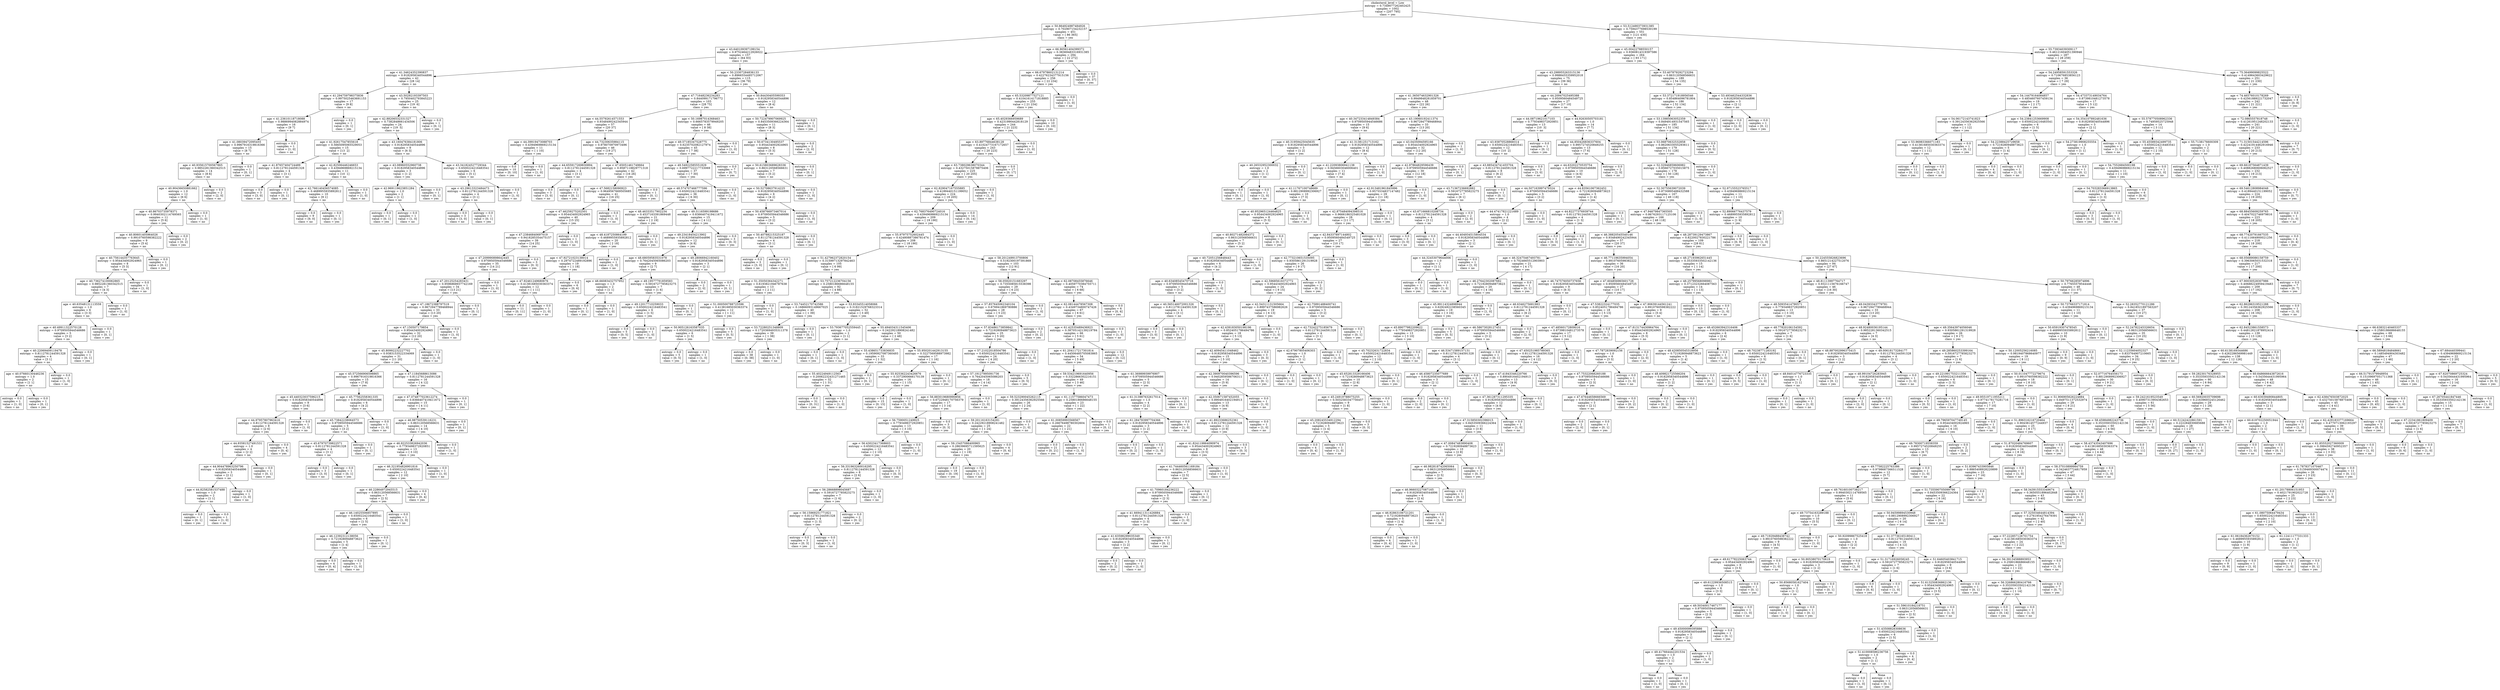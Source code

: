 digraph Tree {
node [shape=box] ;0[label="cholesterol_level = Low\nentropy = 0.7349077262402425\nsamples = 1002\nvalue = [207 795]\nclass = yes"] ;
1[label="age < 50.864924987484926\nentropy = 0.702907154232157\nsamples = 451\nvalue = [ 86 365]\nclass = yes"] ;
0 -> 1 ;

2[label="age < 43.640109397199154\nentropy = 0.9752464212926022\nsamples = 157\nvalue = [64 93]\nclass = yes"] ;
1 -> 2 ;

3[label="age < 41.34624352390837\nentropy = 0.9182958340544896\nsamples = 42\nvalue = [28 14]\nclass = no"] ;
2 -> 3 ;

4[label="age < 41.294759798375836\nentropy = 0.9975025463691153\nsamples = 17\nvalue = [9 8]\nclass = no"] ;
3 -> 4 ;

5[label="age < 41.23610118718088\nentropy = 0.9886994082884974\nsamples = 16\nvalue = [9 7]\nclass = no"] ;
4 -> 5 ;

6[label="age < 41.08039472095455\nentropy = 0.9967916319816366\nsamples = 15\nvalue = [8 7]\nclass = no"] ;
5 -> 6 ;

7[label="age < 40.935615700567865\nentropy = 0.9852281360342515\nsamples = 14\nvalue = [8 6]\nclass = no"] ;
6 -> 7 ;

8[label="age < 40.90436650881662\nentropy = 1.0\nsamples = 12\nvalue = [6 6]\nclass = no"] ;
7 -> 8 ;

9[label="age < 40.86703735978371\nentropy = 0.9940302114769565\nsamples = 11\nvalue = [5 6]\nclass = yes"] ;
8 -> 9 ;

10[label="age < 40.80601405964026\nentropy = 0.9910760598382222\nsamples = 9\nvalue = [5 4]\nclass = no"] ;
9 -> 10 ;

11[label="age < 40.756144357763645\nentropy = 0.954434002924965\nsamples = 8\nvalue = [5 3]\nclass = no"] ;
10 -> 11 ;

12[label="age < 40.736274100062865\nentropy = 0.9852281360342515\nsamples = 7\nvalue = [4 3]\nclass = no"] ;
11 -> 12 ;

13[label="age < 40.63548131113559\nentropy = 1.0\nsamples = 6\nvalue = [3 3]\nclass = no"] ;
12 -> 13 ;

14[label="age < 40.49911322570128\nentropy = 0.9709505944546686\nsamples = 5\nvalue = [3 2]\nclass = no"] ;
13 -> 14 ;

15[label="age < 40.22069409119478\nentropy = 0.8112781244591328\nsamples = 4\nvalue = [3 1]\nclass = no"] ;
14 -> 15 ;

16[label="age < 40.07660130446236\nentropy = 1.0\nsamples = 2\nvalue = [1 1]\nclass = no"] ;
15 -> 16 ;

17[label="entropy = 0.0\nsamples = 1\nvalue = [1, 0]\nclass = no"] ;
16 -> 17 ;

18[label="entropy = 0.0\nsamples = 1\nvalue = [0, 1]\nclass = yes"] ;
16 -> 18 ;

19[label="entropy = 0.0\nsamples = 1\nvalue = [1, 0]\nclass = no"] ;
15 -> 19 ;

20[label="entropy = 0.0\nsamples = 1\nvalue = [0, 1]\nclass = yes"] ;
14 -> 20 ;

21[label="entropy = 0.0\nsamples = 1\nvalue = [0, 1]\nclass = yes"] ;
13 -> 21 ;

22[label="entropy = 0.0\nsamples = 1\nvalue = [1, 0]\nclass = no"] ;
12 -> 22 ;

23[label="entropy = 0.0\nsamples = 1\nvalue = [1, 0]\nclass = no"] ;
11 -> 23 ;

24[label="entropy = 0.0\nsamples = 1\nvalue = [0, 1]\nclass = yes"] ;
10 -> 24 ;

25[label="entropy = 0.0\nsamples = 2\nvalue = [0, 2]\nclass = yes"] ;
9 -> 25 ;

26[label="entropy = 0.0\nsamples = 1\nvalue = [1, 0]\nclass = no"] ;
8 -> 26 ;

27[label="entropy = 0.0\nsamples = 2\nvalue = [2, 0]\nclass = no"] ;
7 -> 27 ;

28[label="entropy = 0.0\nsamples = 1\nvalue = [0, 1]\nclass = yes"] ;
6 -> 28 ;

29[label="entropy = 0.0\nsamples = 1\nvalue = [1, 0]\nclass = no"] ;
5 -> 29 ;

30[label="entropy = 0.0\nsamples = 1\nvalue = [0, 1]\nclass = yes"] ;
4 -> 30 ;

31[label="age < 43.50292193397503\nentropy = 0.7950402793845223\nsamples = 25\nvalue = [19  6]\nclass = no"] ;
3 -> 31 ;

32[label="age < 42.88206532331327\nentropy = 0.7382848661434506\nsamples = 24\nvalue = [19  5]\nclass = no"] ;
31 -> 32 ;

33[label="age < 41.92617547855618\nentropy = 0.5665095065529053\nsamples = 15\nvalue = [13  2]\nclass = no"] ;
32 -> 33 ;

34[label="age < 41.87657404724489\nentropy = 0.8112781244591328\nsamples = 4\nvalue = [3 1]\nclass = no"] ;
33 -> 34 ;

35[label="entropy = 0.0\nsamples = 3\nvalue = [3, 0]\nclass = no"] ;
34 -> 35 ;

36[label="entropy = 0.0\nsamples = 1\nvalue = [0, 1]\nclass = yes"] ;
34 -> 36 ;

37[label="age < 42.82506446246653\nentropy = 0.4394969869215134\nsamples = 11\nvalue = [10  1]\nclass = no"] ;
33 -> 37 ;

38[label="age < 42.766140456574085\nentropy = 0.4689955935892812\nsamples = 10\nvalue = [9 1]\nclass = no"] ;
37 -> 38 ;

39[label="entropy = 0.0\nsamples = 9\nvalue = [9, 0]\nclass = no"] ;
38 -> 39 ;

40[label="entropy = 0.0\nsamples = 1\nvalue = [0, 1]\nclass = yes"] ;
38 -> 40 ;

41[label="entropy = 0.0\nsamples = 1\nvalue = [1, 0]\nclass = no"] ;
37 -> 41 ;

42[label="age < 43.160476384181806\nentropy = 0.9182958340544896\nsamples = 9\nvalue = [6 3]\nclass = no"] ;
32 -> 42 ;

43[label="age < 43.08960552960738\nentropy = 0.9182958340544896\nsamples = 3\nvalue = [1 2]\nclass = yes"] ;
42 -> 43 ;

44[label="age < 42.969119623851284\nentropy = 1.0\nsamples = 2\nvalue = [1 1]\nclass = no"] ;
43 -> 44 ;

45[label="entropy = 0.0\nsamples = 1\nvalue = [0, 1]\nclass = yes"] ;
44 -> 45 ;

46[label="entropy = 0.0\nsamples = 1\nvalue = [1, 0]\nclass = no"] ;
44 -> 46 ;

47[label="entropy = 0.0\nsamples = 1\nvalue = [0, 1]\nclass = yes"] ;
43 -> 47 ;

48[label="age < 43.341824527729344\nentropy = 0.6500224216483541\nsamples = 6\nvalue = [5 1]\nclass = no"] ;
42 -> 48 ;

49[label="age < 43.29613323484473\nentropy = 0.8112781244591328\nsamples = 4\nvalue = [3 1]\nclass = no"] ;
48 -> 49 ;

50[label="entropy = 0.0\nsamples = 3\nvalue = [3, 0]\nclass = no"] ;
49 -> 50 ;

51[label="entropy = 0.0\nsamples = 1\nvalue = [0, 1]\nclass = yes"] ;
49 -> 51 ;

52[label="entropy = 0.0\nsamples = 1\nvalue = [1, 0]\nclass = no"] ;
48 -> 52 ;

53[label="entropy = 0.0\nsamples = 1\nvalue = [0, 1]\nclass = yes"] ;
31 -> 53 ;

54[label="age < 50.23307284836133\nentropy = 0.8966554495712067\nsamples = 115\nvalue = [36 79]\nclass = yes"] ;
2 -> 54 ;

55[label="age < 47.71648236234283\nentropy = 0.844099171796772\nsamples = 103\nvalue = [28 75]\nclass = yes"] ;
54 -> 55 ;

56[label="age < 44.55792614571553\nentropy = 0.9348490242345944\nsamples = 57\nvalue = [20 37]\nclass = yes"] ;
55 -> 56 ;

57[label="age < 44.39919473088703\nentropy = 0.4394969869215134\nsamples = 11\nvalue = [ 1 10]\nclass = yes"] ;
56 -> 57 ;

58[label="entropy = 0.0\nsamples = 10\nvalue = [0, 10]\nclass = yes"] ;
57 -> 58 ;

59[label="entropy = 0.0\nsamples = 1\nvalue = [1, 0]\nclass = no"] ;
57 -> 59 ;

60[label="age < 44.73230635984115\nentropy = 0.978070970973496\nsamples = 46\nvalue = [19 27]\nclass = yes"] ;
56 -> 60 ;

61[label="age < 44.655917269830894\nentropy = 0.8112781244591328\nsamples = 4\nvalue = [3 1]\nclass = no"] ;
60 -> 61 ;

62[label="entropy = 0.0\nsamples = 3\nvalue = [3, 0]\nclass = no"] ;
61 -> 62 ;

63[label="entropy = 0.0\nsamples = 1\nvalue = [0, 1]\nclass = yes"] ;
61 -> 63 ;

64[label="age < 47.65051461749664\nentropy = 0.9587118829771318\nsamples = 42\nvalue = [16 26]\nclass = yes"] ;
60 -> 64 ;

65[label="age < 47.5682158090923\nentropy = 0.9649567669505685\nsamples = 41\nvalue = [16 25]\nclass = yes"] ;
64 -> 65 ;

66[label="age < 47.46259275202501\nentropy = 0.954434002924965\nsamples = 40\nvalue = [15 25]\nclass = yes"] ;
65 -> 66 ;

67[label="age < 47.23846840697019\nentropy = 0.9418285354475157\nsamples = 39\nvalue = [14 25]\nclass = yes"] ;
66 -> 67 ;

68[label="age < 47.209990898642445\nentropy = 0.9709505944546686\nsamples = 35\nvalue = [14 21]\nclass = yes"] ;
67 -> 68 ;

69[label="age < 47.20125254283431\nentropy = 0.9596868937742169\nsamples = 34\nvalue = [13 21]\nclass = yes"] ;
68 -> 69 ;

70[label="age < 47.18672388797519\nentropy = 0.9672947789468944\nsamples = 33\nvalue = [13 20]\nclass = yes"] ;
69 -> 70 ;

71[label="age < 47.150507179854\nentropy = 0.954434002924965\nsamples = 32\nvalue = [12 20]\nclass = yes"] ;
70 -> 71 ;

72[label="age < 45.80992232227702\nentropy = 0.9383153522334069\nsamples = 31\nvalue = [11 20]\nclass = yes"] ;
71 -> 72 ;

73[label="age < 45.572566906598865\nentropy = 0.9967916319816366\nsamples = 15\nvalue = [7 8]\nclass = yes"] ;
72 -> 73 ;

74[label="age < 45.440323037596215\nentropy = 0.9182958340544896\nsamples = 9\nvalue = [3 6]\nclass = yes"] ;
73 -> 74 ;

75[label="age < 44.97957807963416\nentropy = 0.8112781244591328\nsamples = 8\nvalue = [2 6]\nclass = yes"] ;
74 -> 75 ;

76[label="age < 44.93581527491531\nentropy = 1.0\nsamples = 4\nvalue = [2 2]\nclass = no"] ;
75 -> 76 ;

77[label="age < 44.904478963250796\nentropy = 0.9182958340544896\nsamples = 3\nvalue = [2 1]\nclass = no"] ;
76 -> 77 ;

78[label="age < 44.82582581537488\nentropy = 1.0\nsamples = 2\nvalue = [1 1]\nclass = no"] ;
77 -> 78 ;

79[label="entropy = 0.0\nsamples = 1\nvalue = [0, 1]\nclass = yes"] ;
78 -> 79 ;

80[label="entropy = 0.0\nsamples = 1\nvalue = [1, 0]\nclass = no"] ;
78 -> 80 ;

81[label="entropy = 0.0\nsamples = 1\nvalue = [1, 0]\nclass = no"] ;
77 -> 81 ;

82[label="entropy = 0.0\nsamples = 1\nvalue = [0, 1]\nclass = yes"] ;
76 -> 82 ;

83[label="entropy = 0.0\nsamples = 4\nvalue = [0, 4]\nclass = yes"] ;
75 -> 83 ;

84[label="entropy = 0.0\nsamples = 1\nvalue = [1, 0]\nclass = no"] ;
74 -> 84 ;

85[label="age < 45.77562558361335\nentropy = 0.9182958340544896\nsamples = 6\nvalue = [4 2]\nclass = no"] ;
73 -> 85 ;

86[label="age < 45.73842238064573\nentropy = 0.9709505944546686\nsamples = 5\nvalue = [3 2]\nclass = no"] ;
85 -> 86 ;

87[label="age < 45.67970739822571\nentropy = 0.8112781244591328\nsamples = 4\nvalue = [3 1]\nclass = no"] ;
86 -> 87 ;

88[label="entropy = 0.0\nsamples = 3\nvalue = [3, 0]\nclass = no"] ;
87 -> 88 ;

89[label="entropy = 0.0\nsamples = 1\nvalue = [0, 1]\nclass = yes"] ;
87 -> 89 ;

90[label="entropy = 0.0\nsamples = 1\nvalue = [0, 1]\nclass = yes"] ;
86 -> 90 ;

91[label="entropy = 0.0\nsamples = 1\nvalue = [1, 0]\nclass = no"] ;
85 -> 91 ;

92[label="age < 47.11845688613086\nentropy = 0.8112781244591328\nsamples = 16\nvalue = [ 4 12]\nclass = yes"] ;
72 -> 92 ;

93[label="age < 47.074877023612274\nentropy = 0.8366407419411672\nsamples = 15\nvalue = [ 4 11]\nclass = yes"] ;
92 -> 93 ;

94[label="age < 46.98750539116231\nentropy = 0.863120568566631\nsamples = 14\nvalue = [ 4 10]\nclass = yes"] ;
93 -> 94 ;

95[label="age < 46.922533826942036\nentropy = 0.7793498372920851\nsamples = 13\nvalue = [ 3 10]\nclass = yes"] ;
94 -> 95 ;

96[label="age < 46.321954826901816\nentropy = 0.6500224216483541\nsamples = 12\nvalue = [ 2 10]\nclass = yes"] ;
95 -> 96 ;

97[label="age < 46.22864972945515\nentropy = 0.863120568566631\nsamples = 7\nvalue = [2 5]\nclass = yes"] ;
96 -> 97 ;

98[label="age < 46.14025506857895\nentropy = 0.6500224216483541\nsamples = 6\nvalue = [1 5]\nclass = yes"] ;
97 -> 98 ;

99[label="age < 46.12392312138056\nentropy = 0.7219280948873623\nsamples = 5\nvalue = [1 4]\nclass = yes"] ;
98 -> 99 ;

100[label="entropy = 0.0\nsamples = 4\nvalue = [0, 4]\nclass = yes"] ;
99 -> 100 ;

101[label="entropy = 0.0\nsamples = 1\nvalue = [1, 0]\nclass = no"] ;
99 -> 101 ;

102[label="entropy = 0.0\nsamples = 1\nvalue = [0, 1]\nclass = yes"] ;
98 -> 102 ;

103[label="entropy = 0.0\nsamples = 1\nvalue = [1, 0]\nclass = no"] ;
97 -> 103 ;

104[label="entropy = 0.0\nsamples = 4\nvalue = [0, 4]\nclass = yes"] ;
96 -> 104 ;

105[label="entropy = 0.0\nsamples = 1\nvalue = [1, 0]\nclass = no"] ;
95 -> 105 ;

106[label="entropy = 0.0\nsamples = 1\nvalue = [1, 0]\nclass = no"] ;
94 -> 106 ;

107[label="entropy = 0.0\nsamples = 1\nvalue = [0, 1]\nclass = yes"] ;
93 -> 107 ;

108[label="entropy = 0.0\nsamples = 1\nvalue = [0, 1]\nclass = yes"] ;
92 -> 108 ;

109[label="entropy = 0.0\nsamples = 1\nvalue = [1, 0]\nclass = no"] ;
71 -> 109 ;

110[label="entropy = 0.0\nsamples = 1\nvalue = [1, 0]\nclass = no"] ;
70 -> 110 ;

111[label="entropy = 0.0\nsamples = 1\nvalue = [0, 1]\nclass = yes"] ;
69 -> 111 ;

112[label="entropy = 0.0\nsamples = 1\nvalue = [1, 0]\nclass = no"] ;
68 -> 112 ;

113[label="entropy = 0.0\nsamples = 3\nvalue = [0, 3]\nclass = yes"] ;
67 -> 113 ;

114[label="entropy = 0.0\nsamples = 1\nvalue = [1, 0]\nclass = no"] ;
66 -> 114 ;

115[label="entropy = 0.0\nsamples = 1\nvalue = [1, 0]\nclass = no"] ;
65 -> 115 ;

116[label="entropy = 0.0\nsamples = 1\nvalue = [0, 1]\nclass = yes"] ;
64 -> 116 ;

117[label="age < 50.16987014368463\nentropy = 0.6665783579949205\nsamples = 46\nvalue = [ 8 38]\nclass = yes"] ;
55 -> 117 ;

118[label="age < 49.57185347528775\nentropy = 0.6235702082127974\nsamples = 45\nvalue = [ 7 38]\nclass = yes"] ;
117 -> 118 ;

119[label="age < 49.54922585551829\nentropy = 0.6997722217733069\nsamples = 37\nvalue = [ 7 30]\nclass = yes"] ;
118 -> 119 ;

120[label="age < 48.574707466777596\nentropy = 0.6500224216483541\nsamples = 36\nvalue = [ 6 30]\nclass = yes"] ;
119 -> 120 ;

121[label="age < 48.46333517902234\nentropy = 0.4537163391869448\nsamples = 21\nvalue = [ 2 19]\nclass = yes"] ;
120 -> 121 ;

122[label="age < 48.4187250864199\nentropy = 0.4689955935892812\nsamples = 20\nvalue = [ 2 18]\nclass = yes"] ;
121 -> 122 ;

123[label="age < 47.92721023138014\nentropy = 0.2974722489192896\nsamples = 19\nvalue = [ 1 18]\nclass = yes"] ;
122 -> 123 ;

124[label="age < 47.92461249680676\nentropy = 0.41381685030363374\nsamples = 12\nvalue = [ 1 11]\nclass = yes"] ;
123 -> 124 ;

125[label="entropy = 0.0\nsamples = 11\nvalue = [0, 11]\nclass = yes"] ;
124 -> 125 ;

126[label="entropy = 0.0\nsamples = 1\nvalue = [1, 0]\nclass = no"] ;
124 -> 126 ;

127[label="entropy = 0.0\nsamples = 6\nvalue = [0, 6]\nclass = yes"] ;
123 -> 127 ;

128[label="entropy = 0.0\nsamples = 1\nvalue = [1, 0]\nclass = no"] ;
122 -> 128 ;

129[label="entropy = 0.0\nsamples = 1\nvalue = [0, 1]\nclass = yes"] ;
121 -> 129 ;

130[label="age < 49.3116599198686\nentropy = 0.8366407419411672\nsamples = 15\nvalue = [ 4 11]\nclass = yes"] ;
120 -> 130 ;

131[label="age < 49.23418454213902\nentropy = 0.9182958340544896\nsamples = 12\nvalue = [4 8]\nclass = yes"] ;
130 -> 131 ;

132[label="age < 48.68059583531078\nentropy = 0.7642045065086203\nsamples = 9\nvalue = [2 7]\nclass = yes"] ;
131 -> 132 ;

133[label="age < 48.66083432757952\nentropy = 1.0\nsamples = 2\nvalue = [1 1]\nclass = no"] ;
132 -> 133 ;

134[label="entropy = 0.0\nsamples = 1\nvalue = [0, 1]\nclass = yes"] ;
133 -> 134 ;

135[label="entropy = 0.0\nsamples = 1\nvalue = [1, 0]\nclass = no"] ;
133 -> 135 ;

136[label="age < 49.19577791859583\nentropy = 0.5916727785823275\nsamples = 7\nvalue = [1 6]\nclass = yes"] ;
132 -> 136 ;

137[label="age < 49.12017710259033\nentropy = 0.6500224216483541\nsamples = 6\nvalue = [1 5]\nclass = yes"] ;
136 -> 137 ;

138[label="entropy = 0.0\nsamples = 5\nvalue = [0, 5]\nclass = yes"] ;
137 -> 138 ;

139[label="entropy = 0.0\nsamples = 1\nvalue = [1, 0]\nclass = no"] ;
137 -> 139 ;

140[label="entropy = 0.0\nsamples = 1\nvalue = [0, 1]\nclass = yes"] ;
136 -> 140 ;

141[label="age < 49.28066942160402\nentropy = 0.9182958340544896\nsamples = 3\nvalue = [2 1]\nclass = no"] ;
131 -> 141 ;

142[label="entropy = 0.0\nsamples = 2\nvalue = [2, 0]\nclass = no"] ;
141 -> 142 ;

143[label="entropy = 0.0\nsamples = 1\nvalue = [0, 1]\nclass = yes"] ;
141 -> 143 ;

144[label="entropy = 0.0\nsamples = 3\nvalue = [0, 3]\nclass = yes"] ;
130 -> 144 ;

145[label="entropy = 0.0\nsamples = 1\nvalue = [1, 0]\nclass = no"] ;
119 -> 145 ;

146[label="entropy = 0.0\nsamples = 7\nvalue = [0, 7]\nclass = yes"] ;
118 -> 146 ;

147[label="entropy = 0.0\nsamples = 1\nvalue = [1, 0]\nclass = no"] ;
117 -> 147 ;

148[label="age < 50.84430405599353\nentropy = 0.9182958340544896\nsamples = 12\nvalue = [8 4]\nclass = no"] ;
54 -> 148 ;

149[label="age < 50.722479907069925\nentropy = 0.8453509366224364\nsamples = 11\nvalue = [8 3]\nclass = no"] ;
148 -> 149 ;

150[label="age < 50.6734130495537\nentropy = 0.954434002924965\nsamples = 8\nvalue = [5 3]\nclass = no"] ;
149 -> 150 ;

151[label="age < 50.615803689628336\nentropy = 0.863120568566631\nsamples = 7\nvalue = [5 2]\nclass = no"] ;
150 -> 151 ;

152[label="age < 50.52708637914225\nentropy = 0.9182958340544896\nsamples = 6\nvalue = [4 2]\nclass = no"] ;
151 -> 152 ;

153[label="age < 50.458766973467014\nentropy = 0.9709505944546686\nsamples = 5\nvalue = [3 2]\nclass = no"] ;
152 -> 153 ;

154[label="age < 50.40788215325187\nentropy = 0.8112781244591328\nsamples = 4\nvalue = [3 1]\nclass = no"] ;
153 -> 154 ;

155[label="entropy = 0.0\nsamples = 3\nvalue = [3, 0]\nclass = no"] ;
154 -> 155 ;

156[label="entropy = 0.0\nsamples = 1\nvalue = [0, 1]\nclass = yes"] ;
154 -> 156 ;

157[label="entropy = 0.0\nsamples = 1\nvalue = [0, 1]\nclass = yes"] ;
153 -> 157 ;

158[label="entropy = 0.0\nsamples = 1\nvalue = [1, 0]\nclass = no"] ;
152 -> 158 ;

159[label="entropy = 0.0\nsamples = 1\nvalue = [1, 0]\nclass = no"] ;
151 -> 159 ;

160[label="entropy = 0.0\nsamples = 1\nvalue = [0, 1]\nclass = yes"] ;
150 -> 160 ;

161[label="entropy = 0.0\nsamples = 2\nvalue = [2, 0]\nclass = no"] ;
149 -> 161 ;

162[label="entropy = 0.0\nsamples = 1\nvalue = [0, 1]\nclass = yes"] ;
148 -> 162 ;

163[label="age < 66.90561404399372\nentropy = 0.38369483316931385\nsamples = 294\nvalue = [ 22 272]\nclass = yes"] ;
1 -> 163 ;

164[label="age < 66.67978602131214\nentropy = 0.42276234377915156\nsamples = 256\nvalue = [ 22 234]\nclass = yes"] ;
163 -> 164 ;

165[label="age < 65.53209877527121\nentropy = 0.41041614171818885\nsamples = 255\nvalue = [ 21 234]\nclass = yes"] ;
164 -> 165 ;

166[label="age < 65.4029366959689\nentropy = 0.4231990442818129\nsamples = 244\nvalue = [ 21 223]\nclass = yes"] ;
165 -> 166 ;

167[label="age < 63.89776844638128\nentropy = 0.41024773167172657\nsamples = 243\nvalue = [ 20 223]\nclass = yes"] ;
166 -> 167 ;

168[label="age < 63.738029638070344\nentropy = 0.43275015878875406\nsamples = 225\nvalue = [ 20 205]\nclass = yes"] ;
167 -> 168 ;

169[label="age < 62.829047167555885\nentropy = 0.4189440151199052\nsamples = 224\nvalue = [ 19 205]\nclass = yes"] ;
168 -> 169 ;

170[label="age < 62.768376490724016\nentropy = 0.4394969869215134\nsamples = 209\nvalue = [ 19 190]\nclass = yes"] ;
169 -> 170 ;

171[label="age < 55.97975752602445\nentropy = 0.42480887386781474\nsamples = 208\nvalue = [ 18 190]\nclass = yes"] ;
170 -> 171 ;

172[label="age < 51.427962372820154\nentropy = 0.31599713297842463\nsamples = 105\nvalue = [ 6 99]\nclass = yes"] ;
171 -> 172 ;

173[label="age < 51.35050364342271\nentropy = 0.6193821946787638\nsamples = 13\nvalue = [ 2 11]\nclass = yes"] ;
172 -> 173 ;

174[label="age < 51.000500788725596\nentropy = 0.41381685030363374\nsamples = 12\nvalue = [ 1 11]\nclass = yes"] ;
173 -> 174 ;

175[label="age < 50.905126163587035\nentropy = 0.6500224216483541\nsamples = 6\nvalue = [1 5]\nclass = yes"] ;
174 -> 175 ;

176[label="entropy = 0.0\nsamples = 5\nvalue = [0, 5]\nclass = yes"] ;
175 -> 176 ;

177[label="entropy = 0.0\nsamples = 1\nvalue = [1, 0]\nclass = no"] ;
175 -> 177 ;

178[label="entropy = 0.0\nsamples = 5\nvalue = [0, 5]\nclass = yes"] ;
174 -> 178 ;

179[label="entropy = 0.0\nsamples = 1\nvalue = [1, 0]\nclass = no"] ;
173 -> 179 ;

180[label="age < 53.757212236704156\nentropy = 0.2580186686648155\nsamples = 92\nvalue = [ 4 88]\nclass = yes"] ;
172 -> 180 ;

181[label="age < 53.74452170742586\nentropy = 0.16866093149667025\nsamples = 40\nvalue = [ 1 39]\nclass = yes"] ;
180 -> 181 ;

182[label="age < 53.72280251348809\nentropy = 0.17203694935311378\nsamples = 39\nvalue = [ 1 38]\nclass = yes"] ;
181 -> 182 ;

183[label="entropy = 0.0\nsamples = 38\nvalue = [0, 38]\nclass = yes"] ;
182 -> 183 ;

184[label="entropy = 0.0\nsamples = 1\nvalue = [1, 0]\nclass = no"] ;
182 -> 184 ;

185[label="entropy = 0.0\nsamples = 1\nvalue = [0, 1]\nclass = yes"] ;
181 -> 185 ;

186[label="age < 53.93345514058066\nentropy = 0.31821529768323314\nsamples = 52\nvalue = [ 3 49]\nclass = yes"] ;
180 -> 186 ;

187[label="age < 53.793677052559445\nentropy = 1.0\nsamples = 2\nvalue = [1 1]\nclass = no"] ;
186 -> 187 ;

188[label="entropy = 0.0\nsamples = 1\nvalue = [0, 1]\nclass = yes"] ;
187 -> 188 ;

189[label="entropy = 0.0\nsamples = 1\nvalue = [1, 0]\nclass = no"] ;
187 -> 189 ;

190[label="age < 55.494034311545406\nentropy = 0.24229218908241482\nsamples = 50\nvalue = [ 2 48]\nclass = yes"] ;
186 -> 190 ;

191[label="age < 55.438651733836835\nentropy = 0.19590927087360493\nsamples = 33\nvalue = [ 1 32]\nclass = yes"] ;
190 -> 191 ;

192[label="age < 55.40224949112563\nentropy = 0.20062232431271465\nsamples = 32\nvalue = [ 1 31]\nclass = yes"] ;
191 -> 192 ;

193[label="entropy = 0.0\nsamples = 31\nvalue = [0, 31]\nclass = yes"] ;
192 -> 193 ;

194[label="entropy = 0.0\nsamples = 1\nvalue = [1, 0]\nclass = no"] ;
192 -> 194 ;

195[label="entropy = 0.0\nsamples = 1\nvalue = [0, 1]\nclass = yes"] ;
191 -> 195 ;

196[label="age < 55.950201442913155\nentropy = 0.3227569588973982\nsamples = 17\nvalue = [ 1 16]\nclass = yes"] ;
190 -> 196 ;

197[label="age < 55.925362243426676\nentropy = 0.3372900666170139\nsamples = 16\nvalue = [ 1 15]\nclass = yes"] ;
196 -> 197 ;

198[label="entropy = 0.0\nsamples = 15\nvalue = [0, 15]\nclass = yes"] ;
197 -> 198 ;

199[label="entropy = 0.0\nsamples = 1\nvalue = [1, 0]\nclass = no"] ;
197 -> 199 ;

200[label="entropy = 0.0\nsamples = 1\nvalue = [0, 1]\nclass = yes"] ;
196 -> 200 ;

201[label="age < 58.201249913700806\nentropy = 0.5192300197391869\nsamples = 103\nvalue = [12 91]\nclass = yes"] ;
171 -> 201 ;

202[label="age < 58.05920151683297\nentropy = 0.7355085815538398\nsamples = 29\nvalue = [ 6 23]\nclass = yes"] ;
201 -> 202 ;

203[label="age < 57.857645062340104\nentropy = 0.676941869780886\nsamples = 28\nvalue = [ 5 23]\nclass = yes"] ;
202 -> 203 ;

204[label="age < 57.83486173859842\nentropy = 0.7219280948873623\nsamples = 25\nvalue = [ 5 20]\nclass = yes"] ;
203 -> 204 ;

205[label="age < 57.21022018504786\nentropy = 0.6500224216483541\nsamples = 24\nvalue = [ 4 20]\nclass = yes"] ;
204 -> 205 ;

206[label="age < 57.19127995091736\nentropy = 0.7642045065086203\nsamples = 18\nvalue = [ 4 14]\nclass = yes"] ;
205 -> 206 ;

207[label="age < 56.883019680990856\nentropy = 0.6722948170756379\nsamples = 17\nvalue = [ 3 14]\nclass = yes"] ;
206 -> 207 ;

208[label="age < 56.7590051249925\nentropy = 0.7793498372920851\nsamples = 13\nvalue = [ 3 10]\nclass = yes"] ;
207 -> 208 ;

209[label="age < 56.43023417368603\nentropy = 0.6500224216483541\nsamples = 12\nvalue = [ 2 10]\nclass = yes"] ;
208 -> 209 ;

210[label="age < 56.331963260016295\nentropy = 0.8112781244591328\nsamples = 8\nvalue = [2 6]\nclass = yes"] ;
209 -> 210 ;

211[label="age < 56.28668898045687\nentropy = 0.5916727785823275\nsamples = 7\nvalue = [1 6]\nclass = yes"] ;
210 -> 211 ;

212[label="age < 56.15969251771821\nentropy = 0.8112781244591328\nsamples = 4\nvalue = [1 3]\nclass = yes"] ;
211 -> 212 ;

213[label="entropy = 0.0\nsamples = 3\nvalue = [0, 3]\nclass = yes"] ;
212 -> 213 ;

214[label="entropy = 0.0\nsamples = 1\nvalue = [1, 0]\nclass = no"] ;
212 -> 214 ;

215[label="entropy = 0.0\nsamples = 2\nvalue = [0, 2]\nclass = yes"] ;
211 -> 215 ;

216[label="entropy = 0.0\nsamples = 1\nvalue = [1, 0]\nclass = no"] ;
210 -> 216 ;

217[label="entropy = 0.0\nsamples = 3\nvalue = [0, 3]\nclass = yes"] ;
209 -> 217 ;

218[label="entropy = 0.0\nsamples = 1\nvalue = [1, 0]\nclass = no"] ;
208 -> 218 ;

219[label="entropy = 0.0\nsamples = 3\nvalue = [0, 3]\nclass = yes"] ;
207 -> 219 ;

220[label="entropy = 0.0\nsamples = 1\nvalue = [1, 0]\nclass = no"] ;
206 -> 220 ;

221[label="entropy = 0.0\nsamples = 5\nvalue = [0, 5]\nclass = yes"] ;
205 -> 221 ;

222[label="entropy = 0.0\nsamples = 1\nvalue = [1, 0]\nclass = no"] ;
204 -> 222 ;

223[label="entropy = 0.0\nsamples = 2\nvalue = [0, 2]\nclass = yes"] ;
203 -> 223 ;

224[label="entropy = 0.0\nsamples = 1\nvalue = [1, 0]\nclass = no"] ;
202 -> 224 ;

225[label="age < 62.08708455876646\nentropy = 0.4059770384755711\nsamples = 74\nvalue = [ 6 68]\nclass = yes"] ;
201 -> 225 ;

226[label="age < 62.08144478567308\nentropy = 0.4349734800747426\nsamples = 67\nvalue = [ 6 61]\nclass = yes"] ;
225 -> 226 ;

227[label="age < 61.42535489436923\nentropy = 0.38705142139219784\nsamples = 66\nvalue = [ 5 61]\nclass = yes"] ;
226 -> 227 ;

228[label="age < 61.204117217301814\nentropy = 0.44506485705083865\nsamples = 54\nvalue = [ 5 49]\nclass = yes"] ;
227 -> 228 ;

229[label="age < 59.534219691640956\nentropy = 0.3322866302216151\nsamples = 49\nvalue = [ 3 46]\nclass = yes"] ;
228 -> 229 ;

230[label="age < 59.523290045262115\nentropy = 0.39124356362925566\nsamples = 26\nvalue = [ 2 24]\nclass = yes"] ;
229 -> 230 ;

231[label="age < 59.20116163154281\nentropy = 0.24229218908241482\nsamples = 25\nvalue = [ 1 24]\nclass = yes"] ;
230 -> 231 ;

232[label="age < 59.15457086400965\nentropy = 0.28639695711595625\nsamples = 20\nvalue = [ 1 19]\nclass = yes"] ;
231 -> 232 ;

233[label="entropy = 0.0\nsamples = 19\nvalue = [0, 19]\nclass = yes"] ;
232 -> 233 ;

234[label="entropy = 0.0\nsamples = 1\nvalue = [1, 0]\nclass = no"] ;
232 -> 234 ;

235[label="entropy = 0.0\nsamples = 4\nvalue = [0, 4]\nclass = yes"] ;
231 -> 235 ;

236[label="entropy = 0.0\nsamples = 1\nvalue = [1, 0]\nclass = no"] ;
230 -> 236 ;

237[label="age < 61.11577586047473\nentropy = 0.2580186686648155\nsamples = 23\nvalue = [ 1 22]\nclass = yes"] ;
229 -> 237 ;

238[label="age < 61.00859993568567\nentropy = 0.26676498780302604\nsamples = 22\nvalue = [ 1 21]\nclass = yes"] ;
237 -> 238 ;

239[label="entropy = 0.0\nsamples = 21\nvalue = [0, 21]\nclass = yes"] ;
238 -> 239 ;

240[label="entropy = 0.0\nsamples = 1\nvalue = [1, 0]\nclass = no"] ;
238 -> 240 ;

241[label="entropy = 0.0\nsamples = 1\nvalue = [0, 1]\nclass = yes"] ;
237 -> 241 ;

242[label="age < 61.36989939976907\nentropy = 0.9709505944546686\nsamples = 5\nvalue = [2 3]\nclass = yes"] ;
228 -> 242 ;

243[label="age < 61.313987632617014\nentropy = 1.0\nsamples = 4\nvalue = [2 2]\nclass = no"] ;
242 -> 243 ;

244[label="age < 61.284783997704366\nentropy = 0.9182958340544896\nsamples = 3\nvalue = [1 2]\nclass = yes"] ;
243 -> 244 ;

245[label="entropy = 0.0\nsamples = 2\nvalue = [0, 2]\nclass = yes"] ;
244 -> 245 ;

246[label="entropy = 0.0\nsamples = 1\nvalue = [1, 0]\nclass = no"] ;
244 -> 246 ;

247[label="entropy = 0.0\nsamples = 1\nvalue = [1, 0]\nclass = no"] ;
243 -> 247 ;

248[label="entropy = 0.0\nsamples = 1\nvalue = [0, 1]\nclass = yes"] ;
242 -> 248 ;

249[label="entropy = 0.0\nsamples = 12\nvalue = [0, 12]\nclass = yes"] ;
227 -> 249 ;

250[label="entropy = 0.0\nsamples = 1\nvalue = [1, 0]\nclass = no"] ;
226 -> 250 ;

251[label="entropy = 0.0\nsamples = 6\nvalue = [0, 6]\nclass = yes"] ;
225 -> 251 ;

252[label="entropy = 0.0\nsamples = 1\nvalue = [1, 0]\nclass = no"] ;
170 -> 252 ;

253[label="entropy = 0.0\nsamples = 14\nvalue = [0, 14]\nclass = yes"] ;
169 -> 253 ;

254[label="entropy = 0.0\nsamples = 1\nvalue = [1, 0]\nclass = no"] ;
168 -> 254 ;

255[label="entropy = 0.0\nsamples = 17\nvalue = [0, 17]\nclass = yes"] ;
167 -> 255 ;

256[label="entropy = 0.0\nsamples = 1\nvalue = [1, 0]\nclass = no"] ;
166 -> 256 ;

257[label="entropy = 0.0\nsamples = 10\nvalue = [0, 10]\nclass = yes"] ;
165 -> 257 ;

258[label="entropy = 0.0\nsamples = 1\nvalue = [1, 0]\nclass = no"] ;
164 -> 258 ;

259[label="entropy = 0.0\nsamples = 37\nvalue = [0, 37]\nclass = yes"] ;
163 -> 259 ;

260[label="age < 53.512490373931385\nentropy = 0.7594377698530199\nsamples = 551\nvalue = [121 430]\nclass = yes"] ;
0 -> 260 ;

261[label="age < 45.00422788550157\nentropy = 0.9360814319397586\nsamples = 264\nvalue = [ 93 171]\nclass = yes"] ;
260 -> 261 ;

262[label="age < 43.298955263315136\nentropy = 0.9988455359952018\nsamples = 75\nvalue = [39 36]\nclass = no"] ;
261 -> 262 ;

263[label="age < 41.365074632901326\nentropy = 0.9949848281859701\nsamples = 48\nvalue = [22 26]\nclass = yes"] ;
262 -> 263 ;

264[label="age < 40.347233414849384\nentropy = 0.9709505944546686\nsamples = 15\nvalue = [9 6]\nclass = no"] ;
263 -> 264 ;

265[label="age < 40.31959425045635\nentropy = 0.9182958340544896\nsamples = 3\nvalue = [1 2]\nclass = yes"] ;
264 -> 265 ;

266[label="age < 40.26532952300032\nentropy = 1.0\nsamples = 2\nvalue = [1 1]\nclass = no"] ;
265 -> 266 ;

267[label="entropy = 0.0\nsamples = 1\nvalue = [0, 1]\nclass = yes"] ;
266 -> 267 ;

268[label="entropy = 0.0\nsamples = 1\nvalue = [1, 0]\nclass = no"] ;
266 -> 268 ;

269[label="entropy = 0.0\nsamples = 1\nvalue = [0, 1]\nclass = yes"] ;
265 -> 269 ;

270[label="age < 41.31381251713162\nentropy = 0.9182958340544896\nsamples = 12\nvalue = [8 4]\nclass = no"] ;
264 -> 270 ;

271[label="age < 41.22093806941138\nentropy = 0.9456603046006401\nsamples = 11\nvalue = [7 4]\nclass = no"] ;
270 -> 271 ;

272[label="age < 41.11767100748689\nentropy = 0.8812908992306927\nsamples = 10\nvalue = [7 3]\nclass = no"] ;
271 -> 272 ;

273[label="age < 40.952965124464825\nentropy = 0.954434002924965\nsamples = 8\nvalue = [5 3]\nclass = no"] ;
272 -> 273 ;

274[label="age < 40.80271482084372\nentropy = 0.863120568566631\nsamples = 7\nvalue = [5 2]\nclass = no"] ;
273 -> 274 ;

275[label="age < 40.72051256848443\nentropy = 0.9182958340544896\nsamples = 6\nvalue = [4 2]\nclass = no"] ;
274 -> 275 ;

276[label="age < 40.63408545470716\nentropy = 0.9709505944546686\nsamples = 5\nvalue = [3 2]\nclass = no"] ;
275 -> 276 ;

277[label="age < 40.565146072001326\nentropy = 0.8112781244591328\nsamples = 4\nvalue = [3 1]\nclass = no"] ;
276 -> 277 ;

278[label="entropy = 0.0\nsamples = 3\nvalue = [3, 0]\nclass = no"] ;
277 -> 278 ;

279[label="entropy = 0.0\nsamples = 1\nvalue = [0, 1]\nclass = yes"] ;
277 -> 279 ;

280[label="entropy = 0.0\nsamples = 1\nvalue = [0, 1]\nclass = yes"] ;
276 -> 280 ;

281[label="entropy = 0.0\nsamples = 1\nvalue = [1, 0]\nclass = no"] ;
275 -> 281 ;

282[label="entropy = 0.0\nsamples = 1\nvalue = [1, 0]\nclass = no"] ;
274 -> 282 ;

283[label="entropy = 0.0\nsamples = 1\nvalue = [0, 1]\nclass = yes"] ;
273 -> 283 ;

284[label="entropy = 0.0\nsamples = 1\nvalue = [1, 0]\nclass = no"] ;
272 -> 284 ;

285[label="entropy = 0.0\nsamples = 1\nvalue = [0, 1]\nclass = yes"] ;
271 -> 285 ;

286[label="entropy = 0.0\nsamples = 1\nvalue = [1, 0]\nclass = no"] ;
270 -> 286 ;

287[label="age < 43.19060192411374\nentropy = 0.9672947789468944\nsamples = 33\nvalue = [13 20]\nclass = yes"] ;
263 -> 287 ;

288[label="age < 43.0435094595166\nentropy = 0.954434002924965\nsamples = 32\nvalue = [12 20]\nclass = yes"] ;
287 -> 288 ;

289[label="age < 42.97864829596439\nentropy = 0.9709505944546686\nsamples = 30\nvalue = [12 18]\nclass = yes"] ;
288 -> 289 ;

290[label="age < 42.913481961845996\nentropy = 0.9575534837147482\nsamples = 29\nvalue = [11 18]\nclass = yes"] ;
289 -> 290 ;

291[label="age < 42.875484094398516\nentropy = 0.9666186325481028\nsamples = 28\nvalue = [11 17]\nclass = yes"] ;
290 -> 291 ;

292[label="age < 42.84337897144802\nentropy = 0.9509560484549725\nsamples = 27\nvalue = [10 17]\nclass = yes"] ;
291 -> 292 ;

293[label="age < 42.773210651535095\nentropy = 0.9305861291319928\nsamples = 26\nvalue = [ 9 17]\nclass = yes"] ;
292 -> 293 ;

294[label="age < 42.59685616372772\nentropy = 0.954434002924965\nsamples = 24\nvalue = [ 9 15]\nclass = yes"] ;
293 -> 294 ;

295[label="age < 42.54311131505664\nentropy = 0.8997437586982626\nsamples = 19\nvalue = [ 6 13]\nclass = yes"] ;
294 -> 295 ;

296[label="age < 42.439183050198196\nentropy = 0.8524051786494786\nsamples = 18\nvalue = [ 5 13]\nclass = yes"] ;
295 -> 296 ;

297[label="age < 42.40945411048462\nentropy = 0.9182958340544896\nsamples = 15\nvalue = [ 5 10]\nclass = yes"] ;
296 -> 297 ;

298[label="age < 42.390970040396596\nentropy = 0.9402859586706311\nsamples = 14\nvalue = [5 9]\nclass = yes"] ;
297 -> 298 ;

299[label="age < 42.350671587452055\nentropy = 0.8904916402194913\nsamples = 13\nvalue = [4 9]\nclass = yes"] ;
298 -> 299 ;

300[label="age < 41.89233686252361\nentropy = 0.8112781244591328\nsamples = 12\nvalue = [3 9]\nclass = yes"] ;
299 -> 300 ;

301[label="age < 41.824119864090974\nentropy = 0.954434002924965\nsamples = 8\nvalue = [3 5]\nclass = yes"] ;
300 -> 301 ;

302[label="age < 41.744460561169184\nentropy = 0.863120568566631\nsamples = 7\nvalue = [2 5]\nclass = yes"] ;
301 -> 302 ;

303[label="age < 41.70960184236222\nentropy = 0.9709505944546686\nsamples = 5\nvalue = [2 3]\nclass = yes"] ;
302 -> 303 ;

304[label="age < 41.669411311426884\nentropy = 0.8112781244591328\nsamples = 4\nvalue = [1 3]\nclass = yes"] ;
303 -> 304 ;

305[label="age < 41.63598299035349\nentropy = 0.9182958340544896\nsamples = 3\nvalue = [1 2]\nclass = yes"] ;
304 -> 305 ;

306[label="entropy = 0.0\nsamples = 2\nvalue = [0, 2]\nclass = yes"] ;
305 -> 306 ;

307[label="entropy = 0.0\nsamples = 1\nvalue = [1, 0]\nclass = no"] ;
305 -> 307 ;

308[label="entropy = 0.0\nsamples = 1\nvalue = [0, 1]\nclass = yes"] ;
304 -> 308 ;

309[label="entropy = 0.0\nsamples = 1\nvalue = [1, 0]\nclass = no"] ;
303 -> 309 ;

310[label="entropy = 0.0\nsamples = 1\nvalue = [0, 1]\nclass = yes"] ;
302 -> 310 ;

311[label="entropy = 0.0\nsamples = 1\nvalue = [1, 0]\nclass = no"] ;
301 -> 311 ;

312[label="entropy = 0.0\nsamples = 3\nvalue = [0, 3]\nclass = yes"] ;
300 -> 312 ;

313[label="entropy = 0.0\nsamples = 1\nvalue = [1, 0]\nclass = no"] ;
299 -> 313 ;

314[label="entropy = 0.0\nsamples = 1\nvalue = [1, 0]\nclass = no"] ;
298 -> 314 ;

315[label="entropy = 0.0\nsamples = 1\nvalue = [0, 1]\nclass = yes"] ;
297 -> 315 ;

316[label="entropy = 0.0\nsamples = 3\nvalue = [0, 3]\nclass = yes"] ;
296 -> 316 ;

317[label="entropy = 0.0\nsamples = 1\nvalue = [1, 0]\nclass = no"] ;
295 -> 317 ;

318[label="age < 42.75891488400741\nentropy = 0.9709505944546686\nsamples = 5\nvalue = [3 2]\nclass = no"] ;
294 -> 318 ;

319[label="age < 42.73242275185679\nentropy = 0.8112781244591328\nsamples = 4\nvalue = [3 1]\nclass = no"] ;
318 -> 319 ;

320[label="age < 42.67907805406303\nentropy = 1.0\nsamples = 2\nvalue = [1 1]\nclass = no"] ;
319 -> 320 ;

321[label="entropy = 0.0\nsamples = 1\nvalue = [1, 0]\nclass = no"] ;
320 -> 321 ;

322[label="entropy = 0.0\nsamples = 1\nvalue = [0, 1]\nclass = yes"] ;
320 -> 322 ;

323[label="entropy = 0.0\nsamples = 1\nvalue = [1, 0]\nclass = no"] ;
319 -> 323 ;

324[label="entropy = 0.0\nsamples = 1\nvalue = [0, 1]\nclass = yes"] ;
318 -> 324 ;

325[label="entropy = 0.0\nsamples = 2\nvalue = [0, 2]\nclass = yes"] ;
293 -> 325 ;

326[label="entropy = 0.0\nsamples = 1\nvalue = [1, 0]\nclass = no"] ;
292 -> 326 ;

327[label="entropy = 0.0\nsamples = 1\nvalue = [1, 0]\nclass = no"] ;
291 -> 327 ;

328[label="entropy = 0.0\nsamples = 1\nvalue = [0, 1]\nclass = yes"] ;
290 -> 328 ;

329[label="entropy = 0.0\nsamples = 1\nvalue = [1, 0]\nclass = no"] ;
289 -> 329 ;

330[label="entropy = 0.0\nsamples = 1\nvalue = [0, 1]\nclass = yes"] ;
288 -> 330 ;

331[label="entropy = 0.0\nsamples = 1\nvalue = [1, 0]\nclass = no"] ;
287 -> 331 ;

332[label="age < 44.20947025495388\nentropy = 0.9509560484549725\nsamples = 27\nvalue = [17 10]\nclass = no"] ;
262 -> 332 ;

333[label="age < 44.08719621017103\nentropy = 0.7793498372920851\nsamples = 13\nvalue = [10  3]\nclass = no"] ;
332 -> 333 ;

334[label="age < 43.93870528868314\nentropy = 0.6500224216483541\nsamples = 12\nvalue = [10  2]\nclass = no"] ;
333 -> 334 ;

335[label="age < 43.885434741455704\nentropy = 0.8112781244591328\nsamples = 8\nvalue = [6 2]\nclass = no"] ;
334 -> 335 ;

336[label="age < 43.71367236692882\nentropy = 0.5916727785823275\nsamples = 7\nvalue = [6 1]\nclass = no"] ;
335 -> 336 ;

337[label="age < 43.671666810208734\nentropy = 0.8112781244591328\nsamples = 4\nvalue = [3 1]\nclass = no"] ;
336 -> 337 ;

338[label="entropy = 0.0\nsamples = 3\nvalue = [3, 0]\nclass = no"] ;
337 -> 338 ;

339[label="entropy = 0.0\nsamples = 1\nvalue = [0, 1]\nclass = yes"] ;
337 -> 339 ;

340[label="entropy = 0.0\nsamples = 2\nvalue = [2, 0]\nclass = no"] ;
336 -> 340 ;

341[label="entropy = 0.0\nsamples = 1\nvalue = [0, 1]\nclass = yes"] ;
335 -> 341 ;

342[label="entropy = 0.0\nsamples = 3\nvalue = [3, 0]\nclass = no"] ;
334 -> 342 ;

343[label="entropy = 0.0\nsamples = 1\nvalue = [0, 1]\nclass = yes"] ;
333 -> 343 ;

344[label="age < 44.92630505703181\nentropy = 1.0\nsamples = 14\nvalue = [7 7]\nclass = no"] ;
332 -> 344 ;

345[label="age < 44.850426836337604\nentropy = 0.9957274520849255\nsamples = 13\nvalue = [7 6]\nclass = no"] ;
344 -> 345 ;

346[label="age < 44.63202270535754\nentropy = 0.9709505944546686\nsamples = 10\nvalue = [4 6]\nclass = yes"] ;
345 -> 346 ;

347[label="age < 44.507163997479324\nentropy = 0.9709505944546686\nsamples = 5\nvalue = [3 2]\nclass = no"] ;
346 -> 347 ;

348[label="age < 44.47417821221689\nentropy = 1.0\nsamples = 4\nvalue = [2 2]\nclass = no"] ;
347 -> 348 ;

349[label="age < 44.404934515804534\nentropy = 0.9182958340544896\nsamples = 3\nvalue = [2 1]\nclass = no"] ;
348 -> 349 ;

350[label="age < 44.32453079644006\nentropy = 1.0\nsamples = 2\nvalue = [1 1]\nclass = no"] ;
349 -> 350 ;

351[label="entropy = 0.0\nsamples = 1\nvalue = [0, 1]\nclass = yes"] ;
350 -> 351 ;

352[label="entropy = 0.0\nsamples = 1\nvalue = [1, 0]\nclass = no"] ;
350 -> 352 ;

353[label="entropy = 0.0\nsamples = 1\nvalue = [1, 0]\nclass = no"] ;
349 -> 353 ;

354[label="entropy = 0.0\nsamples = 1\nvalue = [0, 1]\nclass = yes"] ;
348 -> 354 ;

355[label="entropy = 0.0\nsamples = 1\nvalue = [1, 0]\nclass = no"] ;
347 -> 355 ;

356[label="age < 44.83561067362452\nentropy = 0.7219280948873623\nsamples = 5\nvalue = [1 4]\nclass = yes"] ;
346 -> 356 ;

357[label="age < 44.82277376939744\nentropy = 0.8112781244591328\nsamples = 4\nvalue = [1 3]\nclass = yes"] ;
356 -> 357 ;

358[label="entropy = 0.0\nsamples = 3\nvalue = [0, 3]\nclass = yes"] ;
357 -> 358 ;

359[label="entropy = 0.0\nsamples = 1\nvalue = [1, 0]\nclass = no"] ;
357 -> 359 ;

360[label="entropy = 0.0\nsamples = 1\nvalue = [0, 1]\nclass = yes"] ;
356 -> 360 ;

361[label="entropy = 0.0\nsamples = 2\nvalue = [2, 0]\nclass = no"] ;
345 -> 361 ;

362[label="entropy = 0.0\nsamples = 1\nvalue = [0, 1]\nclass = yes"] ;
344 -> 362 ;

363[label="age < 53.407879292723294\nentropy = 0.863120568566631\nsamples = 189\nvalue = [ 54 135]\nclass = yes"] ;
261 -> 363 ;

364[label="age < 53.372171918956546\nentropy = 0.854864096781804\nsamples = 186\nvalue = [ 52 134]\nclass = yes"] ;
363 -> 364 ;

365[label="age < 53.13985063052359\nentropy = 0.8494914931547565\nsamples = 185\nvalue = [ 51 134]\nclass = yes"] ;
364 -> 365 ;

366[label="age < 53.06870632532858\nentropy = 0.8620633055293611\nsamples = 179\nvalue = [ 51 128]\nclass = yes"] ;
365 -> 366 ;

367[label="age < 52.32946859606982\nentropy = 0.8566727035015875\nsamples = 178\nvalue = [ 50 128]\nclass = yes"] ;
366 -> 367 ;

368[label="age < 52.30755639072039\nentropy = 0.8730895488432588\nsamples = 167\nvalue = [ 49 118]\nclass = yes"] ;
367 -> 368 ;

369[label="age < 47.94679847365505\nentropy = 0.8676293117125106\nsamples = 166\nvalue = [ 48 118]\nclass = yes"] ;
368 -> 369 ;

370[label="age < 46.38820545540146\nentropy = 0.9348490242345944\nsamples = 57\nvalue = [20 37]\nclass = yes"] ;
369 -> 370 ;

371[label="age < 46.32475467493781\nentropy = 0.7024665512903903\nsamples = 21\nvalue = [ 4 17]\nclass = yes"] ;
370 -> 371 ;

372[label="age < 46.27642302087682\nentropy = 0.7219280948873623\nsamples = 20\nvalue = [ 4 16]\nclass = yes"] ;
371 -> 372 ;

373[label="age < 45.99114324898944\nentropy = 0.6292492238560345\nsamples = 19\nvalue = [ 3 16]\nclass = yes"] ;
372 -> 373 ;

374[label="age < 45.89077982209622\nentropy = 0.7793498372920851\nsamples = 13\nvalue = [ 3 10]\nclass = yes"] ;
373 -> 374 ;

375[label="age < 45.70232631722834\nentropy = 0.6500224216483541\nsamples = 12\nvalue = [ 2 10]\nclass = yes"] ;
374 -> 375 ;

376[label="age < 45.652813329166406\nentropy = 0.7219280948873623\nsamples = 10\nvalue = [2 8]\nclass = yes"] ;
375 -> 376 ;

377[label="age < 45.24919788075255\nentropy = 0.5032583347756457\nsamples = 9\nvalue = [1 8]\nclass = yes"] ;
376 -> 377 ;

378[label="age < 45.208245534912294\nentropy = 0.7219280948873623\nsamples = 5\nvalue = [1 4]\nclass = yes"] ;
377 -> 378 ;

379[label="entropy = 0.0\nsamples = 4\nvalue = [0, 4]\nclass = yes"] ;
378 -> 379 ;

380[label="entropy = 0.0\nsamples = 1\nvalue = [1, 0]\nclass = no"] ;
378 -> 380 ;

381[label="entropy = 0.0\nsamples = 3\nvalue = [0, 3]\nclass = yes"] ;
377 -> 381 ;

382[label="entropy = 0.0\nsamples = 1\nvalue = [1, 0]\nclass = no"] ;
376 -> 382 ;

383[label="entropy = 0.0\nsamples = 1\nvalue = [0, 1]\nclass = yes"] ;
375 -> 383 ;

384[label="entropy = 0.0\nsamples = 1\nvalue = [1, 0]\nclass = no"] ;
374 -> 384 ;

385[label="entropy = 0.0\nsamples = 5\nvalue = [0, 5]\nclass = yes"] ;
373 -> 385 ;

386[label="entropy = 0.0\nsamples = 1\nvalue = [1, 0]\nclass = no"] ;
372 -> 386 ;

387[label="entropy = 0.0\nsamples = 1\nvalue = [0, 1]\nclass = yes"] ;
371 -> 387 ;

388[label="age < 46.77119635994054\nentropy = 0.9910760598382222\nsamples = 36\nvalue = [16 20]\nclass = yes"] ;
370 -> 388 ;

389[label="age < 46.747576050737656\nentropy = 0.9182958340544896\nsamples = 9\nvalue = [6 3]\nclass = no"] ;
388 -> 389 ;

390[label="age < 46.6346275681983\nentropy = 0.8112781244591328\nsamples = 8\nvalue = [6 2]\nclass = no"] ;
389 -> 390 ;

391[label="age < 46.58673028127451\nentropy = 0.9709505944546686\nsamples = 5\nvalue = [3 2]\nclass = no"] ;
390 -> 391 ;

392[label="age < 46.53471589157131\nentropy = 0.8112781244591328\nsamples = 4\nvalue = [3 1]\nclass = no"] ;
391 -> 392 ;

393[label="age < 46.45807235077689\nentropy = 0.9182958340544896\nsamples = 3\nvalue = [2 1]\nclass = no"] ;
392 -> 393 ;

394[label="entropy = 0.0\nsamples = 2\nvalue = [2, 0]\nclass = no"] ;
393 -> 394 ;

395[label="entropy = 0.0\nsamples = 1\nvalue = [0, 1]\nclass = yes"] ;
393 -> 395 ;

396[label="entropy = 0.0\nsamples = 1\nvalue = [1, 0]\nclass = no"] ;
392 -> 396 ;

397[label="entropy = 0.0\nsamples = 1\nvalue = [0, 1]\nclass = yes"] ;
391 -> 397 ;

398[label="entropy = 0.0\nsamples = 2\nvalue = [2, 0]\nclass = no"] ;
390 -> 398 ;

399[label="entropy = 0.0\nsamples = 1\nvalue = [0, 1]\nclass = yes"] ;
389 -> 399 ;

400[label="age < 47.604856965601726\nentropy = 0.9509560484549725\nsamples = 27\nvalue = [10 17]\nclass = yes"] ;
388 -> 400 ;

401[label="age < 47.53822324177035\nentropy = 0.8524051786494786\nsamples = 18\nvalue = [ 5 13]\nclass = yes"] ;
400 -> 401 ;

402[label="age < 47.48560172809016\nentropy = 0.8739810481273578\nsamples = 17\nvalue = [ 5 12]\nclass = yes"] ;
401 -> 402 ;

403[label="age < 47.450251985789365\nentropy = 0.8112781244591328\nsamples = 16\nvalue = [ 4 12]\nclass = yes"] ;
402 -> 403 ;

404[label="age < 47.41843346220766\nentropy = 0.8904916402194913\nsamples = 13\nvalue = [4 9]\nclass = yes"] ;
403 -> 404 ;

405[label="age < 47.361287311295335\nentropy = 0.9182958340544896\nsamples = 12\nvalue = [4 8]\nclass = yes"] ;
404 -> 405 ;

406[label="age < 47.315850302396015\nentropy = 0.8453509366224364\nsamples = 11\nvalue = [3 8]\nclass = yes"] ;
405 -> 406 ;

407[label="age < 47.00847483890408\nentropy = 0.7219280948873623\nsamples = 10\nvalue = [2 8]\nclass = yes"] ;
406 -> 407 ;

408[label="age < 46.982818742065064\nentropy = 0.863120568566631\nsamples = 7\nvalue = [2 5]\nclass = yes"] ;
407 -> 408 ;

409[label="age < 46.96603227087165\nentropy = 0.9182958340544896\nsamples = 6\nvalue = [2 4]\nclass = yes"] ;
408 -> 409 ;

410[label="age < 46.92863106721201\nentropy = 0.7219280948873623\nsamples = 5\nvalue = [1 4]\nclass = yes"] ;
409 -> 410 ;

411[label="entropy = 0.0\nsamples = 4\nvalue = [0, 4]\nclass = yes"] ;
410 -> 411 ;

412[label="entropy = 0.0\nsamples = 1\nvalue = [1, 0]\nclass = no"] ;
410 -> 412 ;

413[label="entropy = 0.0\nsamples = 1\nvalue = [1, 0]\nclass = no"] ;
409 -> 413 ;

414[label="entropy = 0.0\nsamples = 1\nvalue = [0, 1]\nclass = yes"] ;
408 -> 414 ;

415[label="entropy = 0.0\nsamples = 3\nvalue = [0, 3]\nclass = yes"] ;
407 -> 415 ;

416[label="entropy = 0.0\nsamples = 1\nvalue = [1, 0]\nclass = no"] ;
406 -> 416 ;

417[label="entropy = 0.0\nsamples = 1\nvalue = [1, 0]\nclass = no"] ;
405 -> 417 ;

418[label="entropy = 0.0\nsamples = 1\nvalue = [0, 1]\nclass = yes"] ;
404 -> 418 ;

419[label="entropy = 0.0\nsamples = 3\nvalue = [0, 3]\nclass = yes"] ;
403 -> 419 ;

420[label="entropy = 0.0\nsamples = 1\nvalue = [1, 0]\nclass = no"] ;
402 -> 420 ;

421[label="entropy = 0.0\nsamples = 1\nvalue = [0, 1]\nclass = yes"] ;
401 -> 421 ;

422[label="age < 47.90639144561241\nentropy = 0.9910760598382222\nsamples = 9\nvalue = [5 4]\nclass = no"] ;
400 -> 422 ;

423[label="age < 47.813174430964764\nentropy = 0.954434002924965\nsamples = 8\nvalue = [5 3]\nclass = no"] ;
422 -> 423 ;

424[label="age < 47.7872839092156\nentropy = 1.0\nsamples = 6\nvalue = [3 3]\nclass = no"] ;
423 -> 424 ;

425[label="age < 47.75322068260188\nentropy = 0.9709505944546686\nsamples = 5\nvalue = [2 3]\nclass = yes"] ;
424 -> 425 ;

426[label="age < 47.67644658666569\nentropy = 0.9182958340544896\nsamples = 3\nvalue = [2 1]\nclass = no"] ;
425 -> 426 ;

427[label="entropy = 0.0\nsamples = 2\nvalue = [2, 0]\nclass = no"] ;
426 -> 427 ;

428[label="entropy = 0.0\nsamples = 1\nvalue = [0, 1]\nclass = yes"] ;
426 -> 428 ;

429[label="entropy = 0.0\nsamples = 2\nvalue = [0, 2]\nclass = yes"] ;
425 -> 429 ;

430[label="entropy = 0.0\nsamples = 1\nvalue = [1, 0]\nclass = no"] ;
424 -> 430 ;

431[label="entropy = 0.0\nsamples = 2\nvalue = [2, 0]\nclass = no"] ;
423 -> 431 ;

432[label="entropy = 0.0\nsamples = 1\nvalue = [0, 1]\nclass = yes"] ;
422 -> 432 ;

433[label="age < 48.28739129473867\nentropy = 0.8220027830221786\nsamples = 109\nvalue = [28 81]\nclass = yes"] ;
369 -> 433 ;

434[label="age < 48.27193962651445\nentropy = 0.35335933502142136\nsamples = 15\nvalue = [ 1 14]\nclass = yes"] ;
433 -> 434 ;

435[label="age < 48.25799568098981\nentropy = 0.37123232664087563\nsamples = 14\nvalue = [ 1 13]\nclass = yes"] ;
434 -> 435 ;

436[label="entropy = 0.0\nsamples = 13\nvalue = [0, 13]\nclass = yes"] ;
435 -> 436 ;

437[label="entropy = 0.0\nsamples = 1\nvalue = [1, 0]\nclass = no"] ;
435 -> 437 ;

438[label="entropy = 0.0\nsamples = 1\nvalue = [0, 1]\nclass = yes"] ;
434 -> 438 ;

439[label="age < 50.224555826823696\nentropy = 0.8651214227512076\nsamples = 94\nvalue = [27 67]\nclass = yes"] ;
433 -> 439 ;

440[label="age < 48.81113997764717\nentropy = 0.9321115676166747\nsamples = 46\nvalue = [16 30]\nclass = yes"] ;
439 -> 440 ;

441[label="age < 48.50935414790571\nentropy = 0.7793498372920851\nsamples = 13\nvalue = [ 3 10]\nclass = yes"] ;
440 -> 441 ;

442[label="age < 48.452663942316406\nentropy = 0.9182958340544896\nsamples = 6\nvalue = [2 4]\nclass = yes"] ;
441 -> 442 ;

443[label="age < 48.420850545318956\nentropy = 0.7219280948873623\nsamples = 5\nvalue = [1 4]\nclass = yes"] ;
442 -> 443 ;

444[label="age < 48.409821725566204\nentropy = 0.9182958340544896\nsamples = 3\nvalue = [1 2]\nclass = yes"] ;
443 -> 444 ;

445[label="entropy = 0.0\nsamples = 2\nvalue = [0, 2]\nclass = yes"] ;
444 -> 445 ;

446[label="entropy = 0.0\nsamples = 1\nvalue = [1, 0]\nclass = no"] ;
444 -> 446 ;

447[label="entropy = 0.0\nsamples = 1\nvalue = [0, 1]\nclass = yes"] ;
443 -> 447 ;

448[label="entropy = 0.0\nsamples = 1\nvalue = [1, 0]\nclass = no"] ;
442 -> 448 ;

449[label="age < 48.77820106154592\nentropy = 0.5916727785823275\nsamples = 7\nvalue = [1 6]\nclass = yes"] ;
441 -> 449 ;

450[label="age < 48.70238771283192\nentropy = 0.6500224216483541\nsamples = 6\nvalue = [1 5]\nclass = yes"] ;
449 -> 450 ;

451[label="entropy = 0.0\nsamples = 5\nvalue = [0, 5]\nclass = yes"] ;
450 -> 451 ;

452[label="entropy = 0.0\nsamples = 1\nvalue = [1, 0]\nclass = no"] ;
450 -> 452 ;

453[label="entropy = 0.0\nsamples = 1\nvalue = [0, 1]\nclass = yes"] ;
449 -> 453 ;

454[label="age < 49.04393343779781\nentropy = 0.9672947789468944\nsamples = 33\nvalue = [13 20]\nclass = yes"] ;
440 -> 454 ;

455[label="age < 48.92480036195144\nentropy = 0.9852281360342515\nsamples = 7\nvalue = [4 3]\nclass = no"] ;
454 -> 455 ;

456[label="age < 48.887002996375415\nentropy = 0.9182958340544896\nsamples = 3\nvalue = [1 2]\nclass = yes"] ;
455 -> 456 ;

457[label="age < 48.84014776723335\nentropy = 1.0\nsamples = 2\nvalue = [1 1]\nclass = no"] ;
456 -> 457 ;

458[label="entropy = 0.0\nsamples = 1\nvalue = [0, 1]\nclass = yes"] ;
457 -> 458 ;

459[label="entropy = 0.0\nsamples = 1\nvalue = [1, 0]\nclass = no"] ;
457 -> 459 ;

460[label="entropy = 0.0\nsamples = 1\nvalue = [0, 1]\nclass = yes"] ;
456 -> 460 ;

461[label="age < 49.00618173284177\nentropy = 0.8112781244591328\nsamples = 4\nvalue = [3 1]\nclass = no"] ;
455 -> 461 ;

462[label="age < 48.99104726283945\nentropy = 0.9182958340544896\nsamples = 3\nvalue = [2 1]\nclass = no"] ;
461 -> 462 ;

463[label="entropy = 0.0\nsamples = 2\nvalue = [2, 0]\nclass = no"] ;
462 -> 463 ;

464[label="entropy = 0.0\nsamples = 1\nvalue = [0, 1]\nclass = yes"] ;
462 -> 464 ;

465[label="entropy = 0.0\nsamples = 1\nvalue = [1, 0]\nclass = no"] ;
461 -> 465 ;

466[label="age < 49.35643974056046\nentropy = 0.9305861291319928\nsamples = 26\nvalue = [ 9 17]\nclass = yes"] ;
454 -> 466 ;

467[label="age < 49.285860253399164\nentropy = 0.5916727785823275\nsamples = 7\nvalue = [1 6]\nclass = yes"] ;
466 -> 467 ;

468[label="age < 49.221991753211356\nentropy = 0.6500224216483541\nsamples = 6\nvalue = [1 5]\nclass = yes"] ;
467 -> 468 ;

469[label="entropy = 0.0\nsamples = 5\nvalue = [0, 5]\nclass = yes"] ;
468 -> 469 ;

470[label="entropy = 0.0\nsamples = 1\nvalue = [1, 0]\nclass = no"] ;
468 -> 470 ;

471[label="entropy = 0.0\nsamples = 1\nvalue = [0, 1]\nclass = yes"] ;
467 -> 471 ;

472[label="age < 50.12005256216085\nentropy = 0.9819407868640977\nsamples = 19\nvalue = [ 8 11]\nclass = yes"] ;
466 -> 472 ;

473[label="age < 50.011047772279674\nentropy = 0.9910760598382222\nsamples = 18\nvalue = [ 8 10]\nclass = yes"] ;
472 -> 473 ;

474[label="age < 49.95519711955211\nentropy = 0.9774178175281716\nsamples = 17\nvalue = [ 7 10]\nclass = yes"] ;
473 -> 474 ;

475[label="age < 49.796597047749145\nentropy = 0.954434002924965\nsamples = 16\nvalue = [ 6 10]\nclass = yes"] ;
474 -> 475 ;

476[label="age < 49.78300719558359\nentropy = 0.9957274520849255\nsamples = 13\nvalue = [6 7]\nclass = yes"] ;
475 -> 476 ;

477[label="age < 49.77582225763386\nentropy = 0.9798687566511528\nsamples = 12\nvalue = [5 7]\nclass = yes"] ;
476 -> 477 ;

478[label="age < 49.76160100738217\nentropy = 0.9940302114769565\nsamples = 11\nvalue = [5 6]\nclass = yes"] ;
477 -> 478 ;

479[label="age < 49.73754163289188\nentropy = 1.0\nsamples = 10\nvalue = [5 5]\nclass = no"] ;
478 -> 479 ;

480[label="age < 49.71929488438742\nentropy = 0.9910760598382222\nsamples = 9\nvalue = [4 5]\nclass = yes"] ;
479 -> 480 ;

481[label="age < 49.61778225063744\nentropy = 0.954434002924965\nsamples = 8\nvalue = [3 5]\nclass = yes"] ;
480 -> 481 ;

482[label="age < 49.61229936508515\nentropy = 1.0\nsamples = 6\nvalue = [3 3]\nclass = no"] ;
481 -> 482 ;

483[label="age < 49.50340017467177\nentropy = 0.9709505944546686\nsamples = 5\nvalue = [2 3]\nclass = yes"] ;
482 -> 483 ;

484[label="age < 49.45000099395886\nentropy = 0.9182958340544896\nsamples = 3\nvalue = [2 1]\nclass = no"] ;
483 -> 484 ;

485[label="age < 49.417664442201534\nentropy = 1.0\nsamples = 2\nvalue = [1 1]\nclass = no"] ;
484 -> 485 ;

486[label="None\nentropy = 0.0\nsamples = 1\nvalue = [1, 0]\nclass = no"] ;
485 -> 486 ;

487[label="None\nentropy = 0.0\nsamples = 1\nvalue = [0, 1]\nclass = yes"] ;
485 -> 487 ;

488[label="entropy = 0.0\nsamples = 1\nvalue = [1, 0]\nclass = no"] ;
484 -> 488 ;

489[label="entropy = 0.0\nsamples = 1\nvalue = [0, 1]\nclass = yes"] ;
483 -> 489 ;

490[label="entropy = 0.0\nsamples = 1\nvalue = [1, 0]\nclass = no"] ;
482 -> 490 ;

491[label="entropy = 0.0\nsamples = 1\nvalue = [0, 1]\nclass = yes"] ;
481 -> 491 ;

492[label="entropy = 0.0\nsamples = 1\nvalue = [1, 0]\nclass = no"] ;
480 -> 492 ;

493[label="entropy = 0.0\nsamples = 1\nvalue = [1, 0]\nclass = no"] ;
479 -> 493 ;

494[label="entropy = 0.0\nsamples = 1\nvalue = [0, 1]\nclass = yes"] ;
478 -> 494 ;

495[label="entropy = 0.0\nsamples = 1\nvalue = [0, 1]\nclass = yes"] ;
477 -> 495 ;

496[label="entropy = 0.0\nsamples = 1\nvalue = [1, 0]\nclass = no"] ;
476 -> 496 ;

497[label="entropy = 0.0\nsamples = 2\nvalue = [0, 2]\nclass = yes"] ;
475 -> 497 ;

498[label="entropy = 0.0\nsamples = 1\nvalue = [1, 0]\nclass = no"] ;
474 -> 498 ;

499[label="entropy = 0.0\nsamples = 1\nvalue = [1, 0]\nclass = no"] ;
473 -> 499 ;

500[label="entropy = 0.0\nsamples = 1\nvalue = [0, 1]\nclass = yes"] ;
472 -> 500 ;

501[label="age < 50.79766285974896\nentropy = 0.77655578544446\nsamples = 48\nvalue = [11 37]\nclass = yes"] ;
439 -> 501 ;

502[label="age < 50.73766337171814\nentropy = 0.4394969869215134\nsamples = 11\nvalue = [ 1 10]\nclass = yes"] ;
501 -> 502 ;

503[label="age < 50.65919307478545\nentropy = 0.4689955935892812\nsamples = 10\nvalue = [1 9]\nclass = yes"] ;
502 -> 503 ;

504[label="entropy = 0.0\nsamples = 9\nvalue = [0, 9]\nclass = yes"] ;
503 -> 504 ;

505[label="entropy = 0.0\nsamples = 1\nvalue = [1, 0]\nclass = no"] ;
503 -> 505 ;

506[label="entropy = 0.0\nsamples = 1\nvalue = [0, 1]\nclass = yes"] ;
502 -> 506 ;

507[label="age < 52.28352770121286\nentropy = 0.8418521897563207\nsamples = 37\nvalue = [10 27]\nclass = yes"] ;
501 -> 507 ;

508[label="age < 52.24782245326654\nentropy = 0.863120568566631\nsamples = 35\nvalue = [10 25]\nclass = yes"] ;
507 -> 508 ;

509[label="age < 52.11235604052327\nentropy = 0.833764907210665\nsamples = 34\nvalue = [ 9 25]\nclass = yes"] ;
508 -> 509 ;

510[label="age < 52.07716764556173\nentropy = 0.8812908992306927\nsamples = 30\nvalue = [ 9 21]\nclass = yes"] ;
509 -> 510 ;

511[label="age < 51.906905626224884\nentropy = 0.8497511372532974\nsamples = 29\nvalue = [ 8 21]\nclass = yes"] ;
510 -> 511 ;

512[label="age < 51.896316216720464\nentropy = 0.9043814577244937\nsamples = 25\nvalue = [ 8 17]\nclass = yes"] ;
511 -> 512 ;

513[label="age < 51.87020484769607\nentropy = 0.9182958340544896\nsamples = 24\nvalue = [ 8 16]\nclass = yes"] ;
512 -> 513 ;

514[label="age < 51.83967433905846\nentropy = 0.8865408928220899\nsamples = 23\nvalue = [ 7 16]\nclass = yes"] ;
513 -> 514 ;

515[label="age < 51.735590705099796\nentropy = 0.8453509366224364\nsamples = 22\nvalue = [ 6 16]\nclass = yes"] ;
514 -> 515 ;

516[label="age < 50.94599894530948\nentropy = 0.8812908992306927\nsamples = 20\nvalue = [ 6 14]\nclass = yes"] ;
515 -> 516 ;

517[label="age < 50.92099867525418\nentropy = 1.0\nsamples = 4\nvalue = [2 2]\nclass = no"] ;
516 -> 517 ;

518[label="age < 50.90538070170619\nentropy = 0.9182958340544896\nsamples = 3\nvalue = [1 2]\nclass = yes"] ;
517 -> 518 ;

519[label="age < 50.85680581627404\nentropy = 1.0\nsamples = 2\nvalue = [1 1]\nclass = no"] ;
518 -> 519 ;

520[label="entropy = 0.0\nsamples = 1\nvalue = [1, 0]\nclass = no"] ;
519 -> 520 ;

521[label="entropy = 0.0\nsamples = 1\nvalue = [0, 1]\nclass = yes"] ;
519 -> 521 ;

522[label="entropy = 0.0\nsamples = 1\nvalue = [0, 1]\nclass = yes"] ;
518 -> 522 ;

523[label="entropy = 0.0\nsamples = 1\nvalue = [1, 0]\nclass = no"] ;
517 -> 523 ;

524[label="age < 51.37736165180411\nentropy = 0.8112781244591328\nsamples = 16\nvalue = [ 4 12]\nclass = yes"] ;
516 -> 524 ;

525[label="age < 51.31716926058245\nentropy = 0.5916727785823275\nsamples = 7\nvalue = [1 6]\nclass = yes"] ;
524 -> 525 ;

526[label="entropy = 0.0\nsamples = 6\nvalue = [0, 6]\nclass = yes"] ;
525 -> 526 ;

527[label="entropy = 0.0\nsamples = 1\nvalue = [1, 0]\nclass = no"] ;
525 -> 527 ;

528[label="age < 51.64605403841715\nentropy = 0.9182958340544896\nsamples = 9\nvalue = [3 6]\nclass = yes"] ;
524 -> 528 ;

529[label="age < 51.613250836862136\nentropy = 0.954434002924965\nsamples = 8\nvalue = [3 5]\nclass = yes"] ;
528 -> 529 ;

530[label="age < 51.59610184218751\nentropy = 0.863120568566631\nsamples = 7\nvalue = [2 5]\nclass = yes"] ;
529 -> 530 ;

531[label="age < 51.43508828308636\nentropy = 0.6500224216483541\nsamples = 6\nvalue = [1 5]\nclass = yes"] ;
530 -> 531 ;

532[label="age < 51.410008586236756\nentropy = 1.0\nsamples = 2\nvalue = [1 1]\nclass = no"] ;
531 -> 532 ;

533[label="None\nentropy = 0.0\nsamples = 1\nvalue = [1, 0]\nclass = no"] ;
532 -> 533 ;

534[label="None\nentropy = 0.0\nsamples = 1\nvalue = [0, 1]\nclass = yes"] ;
532 -> 534 ;

535[label="entropy = 0.0\nsamples = 4\nvalue = [0, 4]\nclass = yes"] ;
531 -> 535 ;

536[label="entropy = 0.0\nsamples = 1\nvalue = [1, 0]\nclass = no"] ;
530 -> 536 ;

537[label="entropy = 0.0\nsamples = 1\nvalue = [1, 0]\nclass = no"] ;
529 -> 537 ;

538[label="entropy = 0.0\nsamples = 1\nvalue = [0, 1]\nclass = yes"] ;
528 -> 538 ;

539[label="entropy = 0.0\nsamples = 2\nvalue = [0, 2]\nclass = yes"] ;
515 -> 539 ;

540[label="entropy = 0.0\nsamples = 1\nvalue = [1, 0]\nclass = no"] ;
514 -> 540 ;

541[label="entropy = 0.0\nsamples = 1\nvalue = [1, 0]\nclass = no"] ;
513 -> 541 ;

542[label="entropy = 0.0\nsamples = 1\nvalue = [0, 1]\nclass = yes"] ;
512 -> 542 ;

543[label="entropy = 0.0\nsamples = 4\nvalue = [0, 4]\nclass = yes"] ;
511 -> 543 ;

544[label="entropy = 0.0\nsamples = 1\nvalue = [1, 0]\nclass = no"] ;
510 -> 544 ;

545[label="entropy = 0.0\nsamples = 3\nvalue = [0, 3]\nclass = yes"] ;
509 -> 545 ;

546[label="entropy = 0.0\nsamples = 1\nvalue = [1, 0]\nclass = no"] ;
508 -> 546 ;

547[label="entropy = 0.0\nsamples = 1\nvalue = [0, 1]\nclass = yes"] ;
507 -> 547 ;

548[label="entropy = 0.0\nsamples = 1\nvalue = [1, 0]\nclass = no"] ;
368 -> 548 ;

549[label="age < 52.97155523765517\nentropy = 0.4394969869215134\nsamples = 11\nvalue = [ 1 10]\nclass = yes"] ;
367 -> 549 ;

550[label="age < 52.89066776437579\nentropy = 0.4689955935892812\nsamples = 10\nvalue = [1 9]\nclass = yes"] ;
549 -> 550 ;

551[label="entropy = 0.0\nsamples = 9\nvalue = [0, 9]\nclass = yes"] ;
550 -> 551 ;

552[label="entropy = 0.0\nsamples = 1\nvalue = [1, 0]\nclass = no"] ;
550 -> 552 ;

553[label="entropy = 0.0\nsamples = 1\nvalue = [0, 1]\nclass = yes"] ;
549 -> 553 ;

554[label="entropy = 0.0\nsamples = 1\nvalue = [1, 0]\nclass = no"] ;
366 -> 554 ;

555[label="entropy = 0.0\nsamples = 5\nvalue = [0, 5]\nclass = yes"] ;
365 -> 555 ;

556[label="entropy = 0.0\nsamples = 1\nvalue = [1, 0]\nclass = no"] ;
364 -> 556 ;

557[label="age < 53.493462544332836\nentropy = 0.9182958340544896\nsamples = 3\nvalue = [2 1]\nclass = no"] ;
363 -> 557 ;

558[label="entropy = 0.0\nsamples = 2\nvalue = [2, 0]\nclass = no"] ;
557 -> 558 ;

559[label="entropy = 0.0\nsamples = 1\nvalue = [0, 1]\nclass = yes"] ;
557 -> 559 ;

560[label="age < 55.73934039309117\nentropy = 0.46121604051390946\nsamples = 287\nvalue = [ 28 259]\nclass = yes"] ;
260 -> 560 ;

561[label="age < 54.24958591553326\nentropy = 0.710676853856123\nsamples = 36\nvalue = [ 7 29]\nclass = yes"] ;
560 -> 561 ;

562[label="age < 54.14479164084857\nentropy = 0.4854607607459134\nsamples = 19\nvalue = [ 2 17]\nclass = yes"] ;
561 -> 562 ;

563[label="age < 54.06172143741823\nentropy = 0.39124356362925566\nsamples = 13\nvalue = [ 1 12]\nclass = yes"] ;
562 -> 563 ;

564[label="age < 53.96983366071183\nentropy = 0.41381685030363374\nsamples = 12\nvalue = [ 1 11]\nclass = yes"] ;
563 -> 564 ;

565[label="entropy = 0.0\nsamples = 11\nvalue = [0, 11]\nclass = yes"] ;
564 -> 565 ;

566[label="entropy = 0.0\nsamples = 1\nvalue = [1, 0]\nclass = no"] ;
564 -> 566 ;

567[label="entropy = 0.0\nsamples = 1\nvalue = [0, 1]\nclass = yes"] ;
563 -> 567 ;

568[label="age < 54.23841253669908\nentropy = 0.6500224216483541\nsamples = 6\nvalue = [1 5]\nclass = yes"] ;
562 -> 568 ;

569[label="age < 54.22388425729658\nentropy = 0.7219280948873623\nsamples = 5\nvalue = [1 4]\nclass = yes"] ;
568 -> 569 ;

570[label="entropy = 0.0\nsamples = 4\nvalue = [0, 4]\nclass = yes"] ;
569 -> 570 ;

571[label="entropy = 0.0\nsamples = 1\nvalue = [1, 0]\nclass = no"] ;
569 -> 571 ;

572[label="entropy = 0.0\nsamples = 1\nvalue = [0, 1]\nclass = yes"] ;
568 -> 572 ;

573[label="age < 54.473373149034764\nentropy = 0.8739810481273578\nsamples = 17\nvalue = [ 5 12]\nclass = yes"] ;
561 -> 573 ;

574[label="age < 54.354107892481636\nentropy = 0.9182958340544896\nsamples = 3\nvalue = [2 1]\nclass = no"] ;
573 -> 574 ;

575[label="age < 54.273819908255554\nentropy = 1.0\nsamples = 2\nvalue = [1 1]\nclass = no"] ;
574 -> 575 ;

576[label="entropy = 0.0\nsamples = 1\nvalue = [1, 0]\nclass = no"] ;
575 -> 576 ;

577[label="entropy = 0.0\nsamples = 1\nvalue = [0, 1]\nclass = yes"] ;
575 -> 577 ;

578[label="entropy = 0.0\nsamples = 1\nvalue = [1, 0]\nclass = no"] ;
574 -> 578 ;

579[label="age < 55.578770508962336\nentropy = 0.74959525725948\nsamples = 14\nvalue = [ 3 11]\nclass = yes"] ;
573 -> 579 ;

580[label="age < 55.45589342499735\nentropy = 0.6500224216483541\nsamples = 12\nvalue = [ 2 10]\nclass = yes"] ;
579 -> 580 ;

581[label="age < 54.7552684500198\nentropy = 0.4394969869215134\nsamples = 11\nvalue = [ 1 10]\nclass = yes"] ;
580 -> 581 ;

582[label="age < 54.703283366913865\nentropy = 0.8112781244591328\nsamples = 4\nvalue = [1 3]\nclass = yes"] ;
581 -> 582 ;

583[label="entropy = 0.0\nsamples = 3\nvalue = [0, 3]\nclass = yes"] ;
582 -> 583 ;

584[label="entropy = 0.0\nsamples = 1\nvalue = [1, 0]\nclass = no"] ;
582 -> 584 ;

585[label="entropy = 0.0\nsamples = 6\nvalue = [0, 6]\nclass = yes"] ;
581 -> 585 ;

586[label="entropy = 0.0\nsamples = 1\nvalue = [1, 0]\nclass = no"] ;
580 -> 586 ;

587[label="age < 55.7138176600309\nentropy = 1.0\nsamples = 2\nvalue = [1 1]\nclass = no"] ;
579 -> 587 ;

588[label="entropy = 0.0\nsamples = 1\nvalue = [1, 0]\nclass = no"] ;
587 -> 588 ;

589[label="entropy = 0.0\nsamples = 1\nvalue = [0, 1]\nclass = yes"] ;
587 -> 589 ;

590[label="age < 75.36499099825522\nentropy = 0.4149643603429622\nsamples = 251\nvalue = [ 21 230]\nclass = yes"] ;
560 -> 590 ;

591[label="age < 74.46576010178269\nentropy = 0.42561889221732047\nsamples = 242\nvalue = [ 21 221]\nclass = yes"] ;
590 -> 591 ;

592[label="age < 72.0865557818748\nentropy = 0.41261951248202133\nsamples = 241\nvalue = [ 20 221]\nclass = yes"] ;
591 -> 592 ;

593[label="age < 71.31501544214596\nentropy = 0.42241914462916946\nsamples = 233\nvalue = [ 20 213]\nclass = yes"] ;
592 -> 593 ;

594[label="age < 69.66187564871439\nentropy = 0.40882680606062527\nsamples = 232\nvalue = [ 19 213]\nclass = yes"] ;
593 -> 594 ;

595[label="age < 69.54612808984048\nentropy = 0.4189440151199052\nsamples = 224\nvalue = [ 19 205]\nclass = yes"] ;
594 -> 595 ;

596[label="age < 68.88455609259765\nentropy = 0.4047022746979816\nsamples = 223\nvalue = [ 18 205]\nclass = yes"] ;
595 -> 596 ;

597[label="age < 68.77420791667535\nentropy = 0.4111664900021256\nsamples = 218\nvalue = [ 18 200]\nclass = yes"] ;
596 -> 597 ;

598[label="age < 68.05689086158759\nentropy = 0.3963065031532318\nsamples = 217\nvalue = [ 17 200]\nclass = yes"] ;
597 -> 598 ;

599[label="age < 67.90030528307986\nentropy = 0.40688224959419483\nsamples = 209\nvalue = [ 17 192]\nclass = yes"] ;
598 -> 599 ;

600[label="age < 62.86286319521288\nentropy = 0.39124356362925566\nsamples = 208\nvalue = [ 16 192]\nclass = yes"] ;
599 -> 600 ;

601[label="age < 62.84523861558573\nentropy = 0.44812821878952414\nsamples = 139\nvalue = [ 13 126]\nclass = yes"] ;
600 -> 601 ;

602[label="age < 60.6138169344686\nentropy = 0.4262286569981449\nsamples = 138\nvalue = [ 12 126]\nclass = yes"] ;
601 -> 602 ;

603[label="age < 59.28230176328955\nentropy = 0.35335933502142136\nsamples = 90\nvalue = [ 6 84]\nclass = yes"] ;
602 -> 603 ;

604[label="age < 59.2421619523549\nentropy = 0.40907313904382653\nsamples = 61\nvalue = [ 5 56]\nclass = yes"] ;
603 -> 604 ;

605[label="age < 58.45984982243736\nentropy = 0.35335933502142136\nsamples = 60\nvalue = [ 4 56]\nclass = yes"] ;
604 -> 605 ;

606[label="age < 58.43743543407696\nentropy = 0.41381685030363374\nsamples = 48\nvalue = [ 4 44]\nclass = yes"] ;
605 -> 606 ;

607[label="age < 58.37010899984759\nentropy = 0.3424637724817959\nsamples = 47\nvalue = [ 3 44]\nclass = yes"] ;
606 -> 607 ;

608[label="age < 58.343915553349674\nentropy = 0.3650551896402848\nsamples = 43\nvalue = [ 3 40]\nclass = yes"] ;
607 -> 608 ;

609[label="age < 57.325034644814394\nentropy = 0.2761954276479391\nsamples = 42\nvalue = [ 2 40]\nclass = yes"] ;
608 -> 609 ;

610[label="age < 57.222857126701754\nentropy = 0.41381685030363374\nsamples = 24\nvalue = [ 2 22]\nclass = yes"] ;
609 -> 610 ;

611[label="age < 56.39134588893953\nentropy = 0.2580186686648155\nsamples = 23\nvalue = [ 1 22]\nclass = yes"] ;
610 -> 611 ;

612[label="age < 56.326866280416766\nentropy = 0.35335933502142136\nsamples = 15\nvalue = [ 1 14]\nclass = yes"] ;
611 -> 612 ;

613[label="entropy = 0.0\nsamples = 14\nvalue = [0, 14]\nclass = yes"] ;
612 -> 613 ;

614[label="entropy = 0.0\nsamples = 1\nvalue = [1, 0]\nclass = no"] ;
612 -> 614 ;

615[label="entropy = 0.0\nsamples = 7\nvalue = [0, 7]\nclass = yes"] ;
611 -> 615 ;

616[label="entropy = 0.0\nsamples = 1\nvalue = [1, 0]\nclass = no"] ;
610 -> 616 ;

617[label="entropy = 0.0\nsamples = 17\nvalue = [0, 17]\nclass = yes"] ;
609 -> 617 ;

618[label="entropy = 0.0\nsamples = 1\nvalue = [1, 0]\nclass = no"] ;
608 -> 618 ;

619[label="entropy = 0.0\nsamples = 3\nvalue = [0, 3]\nclass = yes"] ;
607 -> 619 ;

620[label="entropy = 0.0\nsamples = 1\nvalue = [1, 0]\nclass = no"] ;
606 -> 620 ;

621[label="entropy = 0.0\nsamples = 11\nvalue = [0, 11]\nclass = yes"] ;
605 -> 621 ;

622[label="entropy = 0.0\nsamples = 1\nvalue = [1, 0]\nclass = no"] ;
604 -> 622 ;

623[label="age < 60.56920035709698\nentropy = 0.21639693245126462\nsamples = 29\nvalue = [ 1 28]\nclass = yes"] ;
603 -> 623 ;

624[label="age < 60.51242422861591\nentropy = 0.222284830685688\nsamples = 28\nvalue = [ 1 27]\nclass = yes"] ;
623 -> 624 ;

625[label="entropy = 0.0\nsamples = 27\nvalue = [0, 27]\nclass = yes"] ;
624 -> 625 ;

626[label="entropy = 0.0\nsamples = 1\nvalue = [1, 0]\nclass = no"] ;
624 -> 626 ;

627[label="entropy = 0.0\nsamples = 1\nvalue = [0, 1]\nclass = yes"] ;
623 -> 627 ;

628[label="age < 60.648666643872616\nentropy = 0.5435644431995964\nsamples = 48\nvalue = [ 6 42]\nclass = yes"] ;
602 -> 628 ;

629[label="age < 60.63039490844805\nentropy = 0.9182958340544896\nsamples = 3\nvalue = [2 1]\nclass = no"] ;
628 -> 629 ;

630[label="age < 60.619702250051944\nentropy = 1.0\nsamples = 2\nvalue = [1 1]\nclass = no"] ;
629 -> 630 ;

631[label="entropy = 0.0\nsamples = 1\nvalue = [1, 0]\nclass = no"] ;
630 -> 631 ;

632[label="entropy = 0.0\nsamples = 1\nvalue = [0, 1]\nclass = yes"] ;
630 -> 632 ;

633[label="entropy = 0.0\nsamples = 1\nvalue = [1, 0]\nclass = no"] ;
629 -> 633 ;

634[label="age < 62.438476503872025\nentropy = 0.43275015878875406\nsamples = 45\nvalue = [ 4 41]\nclass = yes"] ;
628 -> 634 ;

635[label="age < 62.429183377169664\nentropy = 0.4770713062193297\nsamples = 39\nvalue = [ 4 35]\nclass = yes"] ;
634 -> 635 ;

636[label="age < 61.85552027360009\nentropy = 0.3984592740952357\nsamples = 38\nvalue = [ 3 35]\nclass = yes"] ;
635 -> 636 ;

637[label="age < 61.7878371070467\nentropy = 0.5159469300074474\nsamples = 26\nvalue = [ 3 23]\nclass = yes"] ;
636 -> 637 ;

638[label="age < 61.20178806151953\nentropy = 0.4021791902022728\nsamples = 25\nvalue = [ 2 23]\nclass = yes"] ;
637 -> 638 ;

639[label="age < 61.08075064479434\nentropy = 0.6500224216483541\nsamples = 12\nvalue = [ 2 10]\nclass = yes"] ;
638 -> 639 ;

640[label="age < 61.06184362670152\nentropy = 0.4689955935892812\nsamples = 10\nvalue = [1 9]\nclass = yes"] ;
639 -> 640 ;

641[label="entropy = 0.0\nsamples = 9\nvalue = [0, 9]\nclass = yes"] ;
640 -> 641 ;

642[label="entropy = 0.0\nsamples = 1\nvalue = [1, 0]\nclass = no"] ;
640 -> 642 ;

643[label="age < 61.12411177331333\nentropy = 1.0\nsamples = 2\nvalue = [1 1]\nclass = no"] ;
639 -> 643 ;

644[label="entropy = 0.0\nsamples = 1\nvalue = [1, 0]\nclass = no"] ;
643 -> 644 ;

645[label="entropy = 0.0\nsamples = 1\nvalue = [0, 1]\nclass = yes"] ;
643 -> 645 ;

646[label="entropy = 0.0\nsamples = 13\nvalue = [0, 13]\nclass = yes"] ;
638 -> 646 ;

647[label="entropy = 0.0\nsamples = 1\nvalue = [1, 0]\nclass = no"] ;
637 -> 647 ;

648[label="entropy = 0.0\nsamples = 11\nvalue = [0, 11]\nclass = yes"] ;
636 -> 648 ;

649[label="entropy = 0.0\nsamples = 1\nvalue = [1, 0]\nclass = no"] ;
635 -> 649 ;

650[label="entropy = 0.0\nsamples = 5\nvalue = [0, 5]\nclass = yes"] ;
634 -> 650 ;

651[label="entropy = 0.0\nsamples = 1\nvalue = [1, 0]\nclass = no"] ;
601 -> 651 ;

652[label="age < 66.63832140465337\nentropy = 0.2580186686648155\nsamples = 69\nvalue = [ 3 66]\nclass = yes"] ;
600 -> 652 ;

653[label="age < 66.58948184848661\nentropy = 0.1485494904303482\nsamples = 47\nvalue = [ 1 46]\nclass = yes"] ;
652 -> 653 ;

654[label="age < 66.51791579948954\nentropy = 0.15109697051711368\nsamples = 46\nvalue = [ 1 45]\nclass = yes"] ;
653 -> 654 ;

655[label="entropy = 0.0\nsamples = 45\nvalue = [0, 45]\nclass = yes"] ;
654 -> 655 ;

656[label="entropy = 0.0\nsamples = 1\nvalue = [1, 0]\nclass = no"] ;
654 -> 656 ;

657[label="entropy = 0.0\nsamples = 1\nvalue = [0, 1]\nclass = yes"] ;
653 -> 657 ;

658[label="age < 67.684440399441\nentropy = 0.4394969869215134\nsamples = 22\nvalue = [ 2 20]\nclass = yes"] ;
652 -> 658 ;

659[label="age < 67.62070869725324\nentropy = 0.5435644431995964\nsamples = 16\nvalue = [ 2 14]\nclass = yes"] ;
658 -> 659 ;

660[label="age < 67.26705441847446\nentropy = 0.35335933502142136\nsamples = 15\nvalue = [ 1 14]\nclass = yes"] ;
659 -> 660 ;

661[label="age < 67.22341861809409\nentropy = 0.5916727785823275\nsamples = 7\nvalue = [1 6]\nclass = yes"] ;
660 -> 661 ;

662[label="entropy = 0.0\nsamples = 6\nvalue = [0, 6]\nclass = yes"] ;
661 -> 662 ;

663[label="entropy = 0.0\nsamples = 1\nvalue = [1, 0]\nclass = no"] ;
661 -> 663 ;

664[label="entropy = 0.0\nsamples = 7\nvalue = [0, 7]\nclass = yes"] ;
660 -> 664 ;

665[label="entropy = 0.0\nsamples = 1\nvalue = [1, 0]\nclass = no"] ;
659 -> 665 ;

666[label="entropy = 0.0\nsamples = 5\nvalue = [0, 5]\nclass = yes"] ;
658 -> 666 ;

667[label="entropy = 0.0\nsamples = 1\nvalue = [1, 0]\nclass = no"] ;
599 -> 667 ;

668[label="entropy = 0.0\nsamples = 7\nvalue = [0, 7]\nclass = yes"] ;
598 -> 668 ;

669[label="entropy = 0.0\nsamples = 1\nvalue = [1, 0]\nclass = no"] ;
597 -> 669 ;

670[label="entropy = 0.0\nsamples = 4\nvalue = [0, 4]\nclass = yes"] ;
596 -> 670 ;

671[label="entropy = 0.0\nsamples = 1\nvalue = [1, 0]\nclass = no"] ;
595 -> 671 ;

672[label="entropy = 0.0\nsamples = 7\nvalue = [0, 7]\nclass = yes"] ;
594 -> 672 ;

673[label="entropy = 0.0\nsamples = 1\nvalue = [1, 0]\nclass = no"] ;
593 -> 673 ;

674[label="entropy = 0.0\nsamples = 7\nvalue = [0, 7]\nclass = yes"] ;
592 -> 674 ;

675[label="entropy = 0.0\nsamples = 1\nvalue = [1, 0]\nclass = no"] ;
591 -> 675 ;

676[label="entropy = 0.0\nsamples = 8\nvalue = [0, 8]\nclass = yes"] ;
590 -> 676 ;

}
